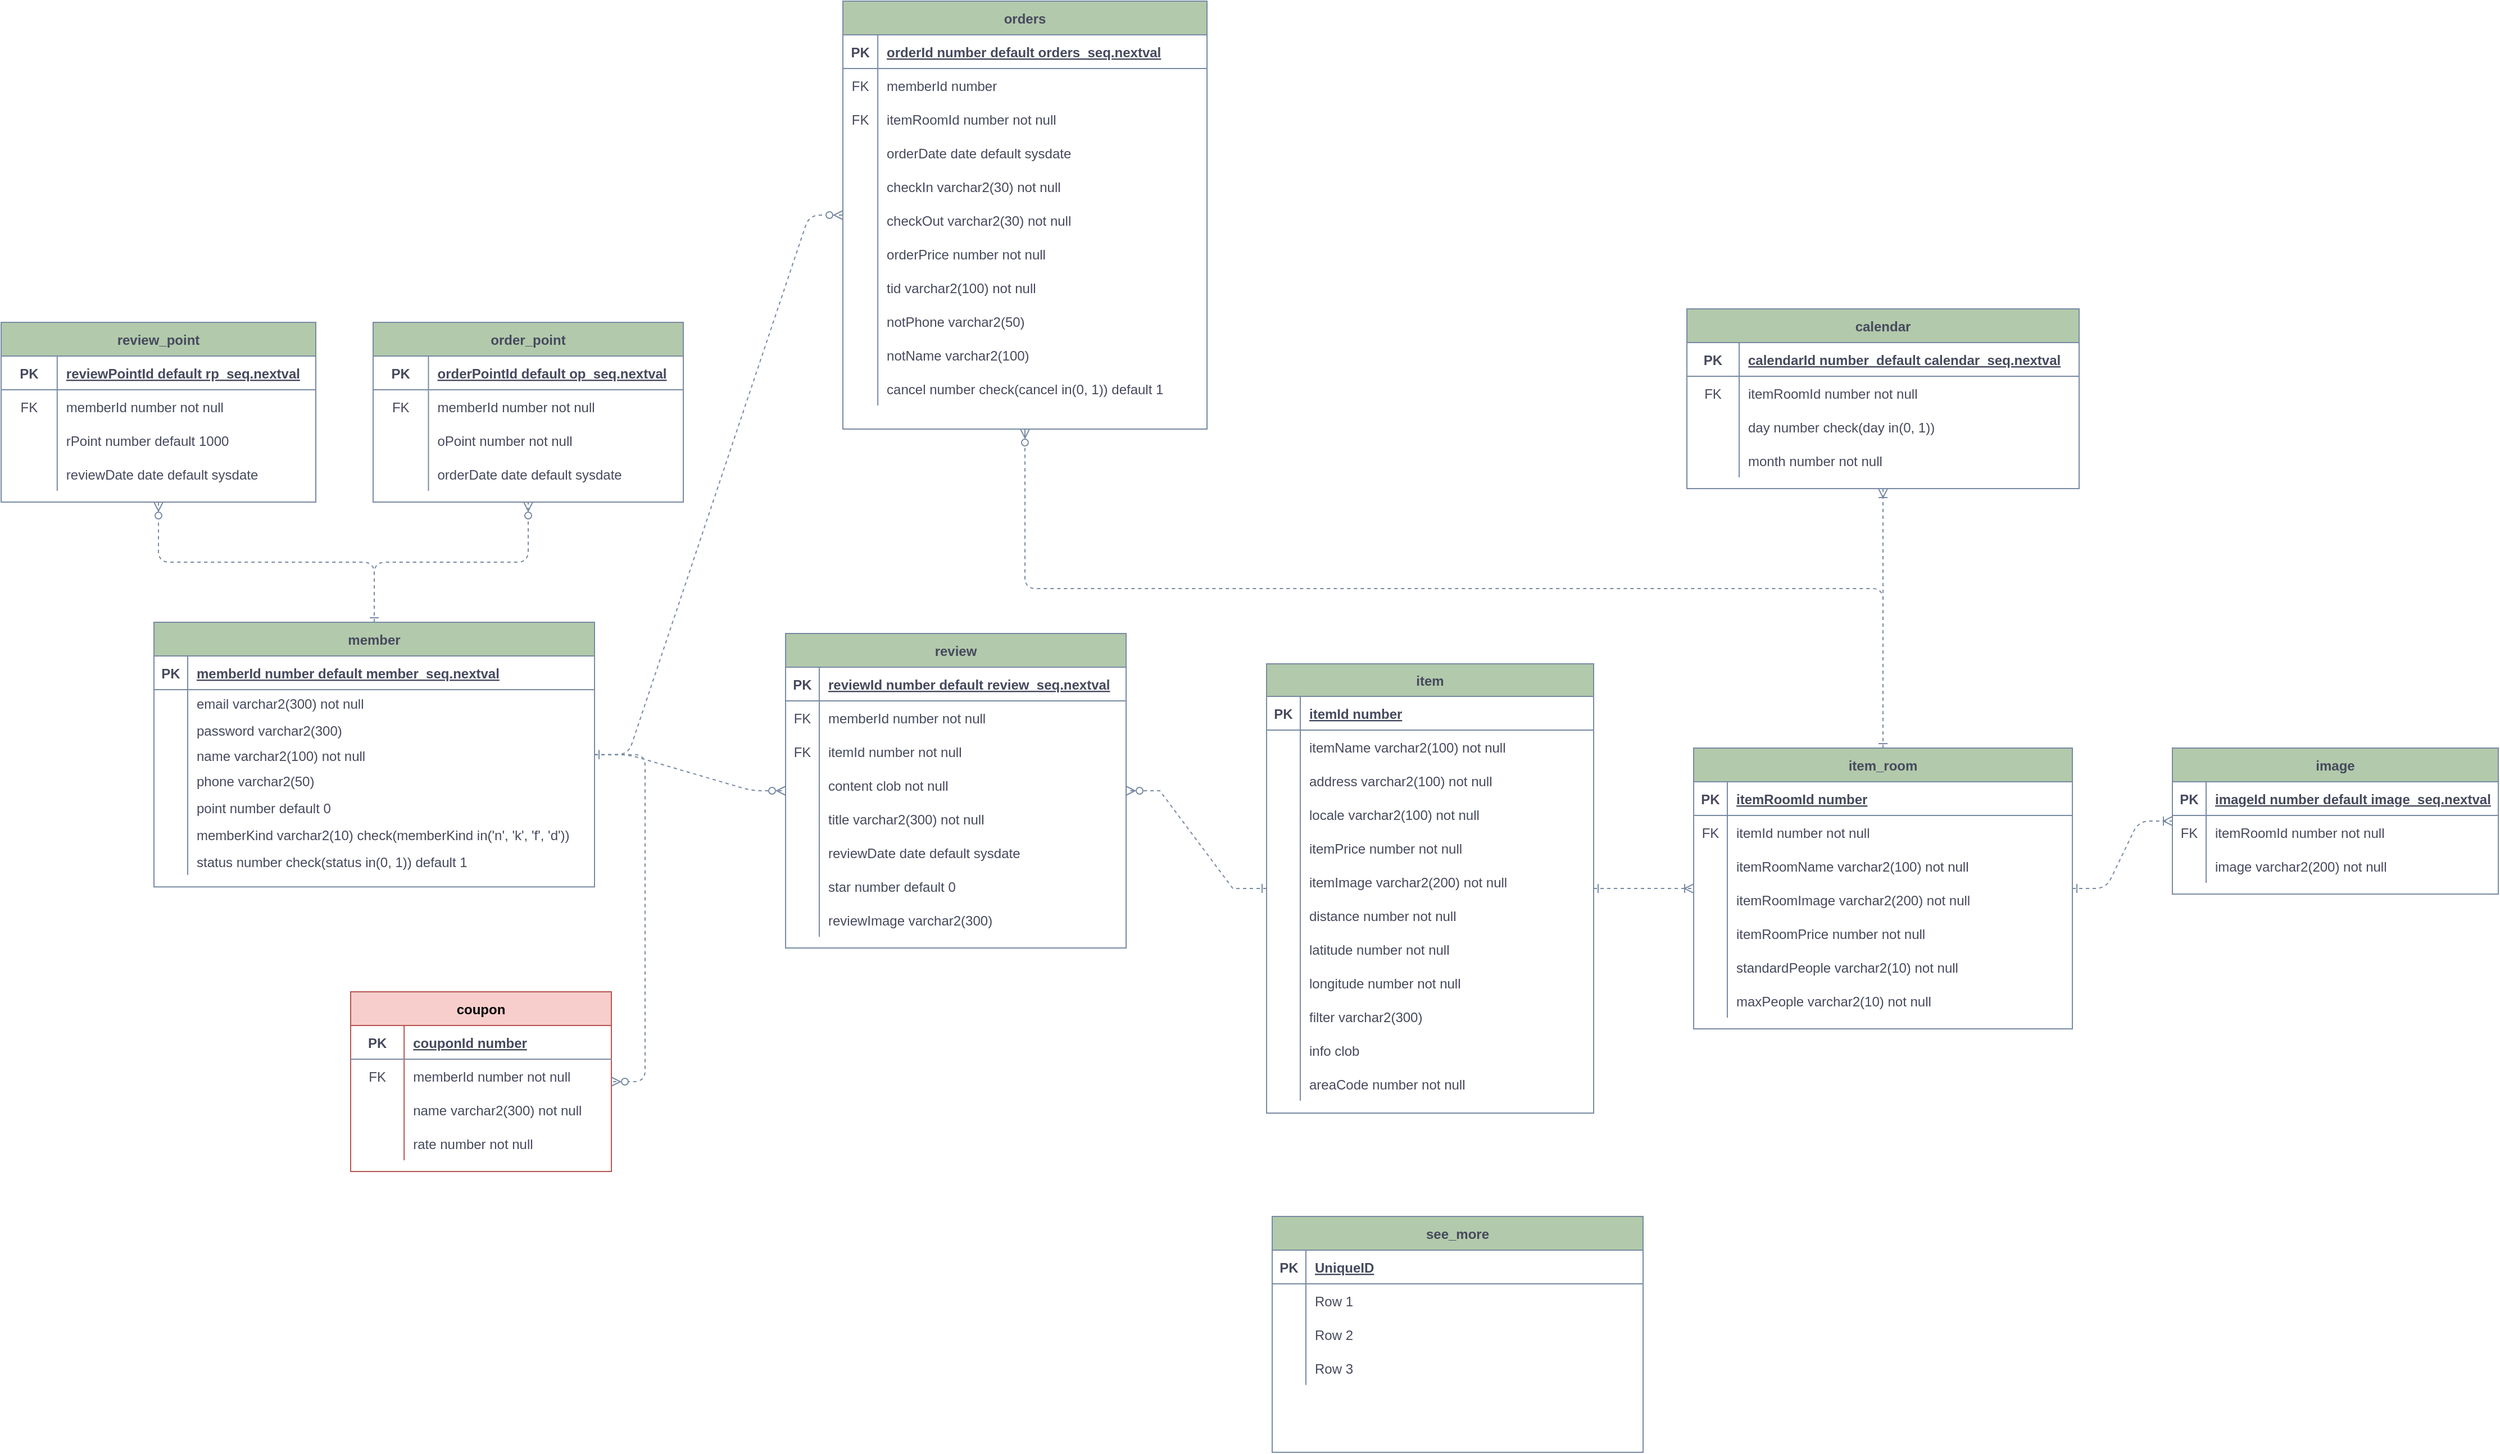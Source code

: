 <mxfile version="16.2.6" type="device"><diagram id="R2lEEEUBdFMjLlhIrx00" name="Page-1"><mxGraphModel dx="1662" dy="794" grid="0" gridSize="10" guides="1" tooltips="1" connect="1" arrows="1" fold="1" page="1" pageScale="1" pageWidth="3300" pageHeight="2339" math="0" shadow="0" extFonts="Permanent Marker^https://fonts.googleapis.com/css?family=Permanent+Marker"><root><mxCell id="0"/><mxCell id="1" parent="0"/><mxCell id="C-vyLk0tnHw3VtMMgP7b-2" value="orders" style="shape=table;startSize=30;container=1;collapsible=1;childLayout=tableLayout;fixedRows=1;rowLines=0;fontStyle=1;align=center;resizeLast=1;fillColor=#B2C9AB;strokeColor=#788AA3;fontColor=#46495D;" parent="1" vertex="1"><mxGeometry x="1063" y="343" width="324" height="381" as="geometry"><mxRectangle x="200" y="340" width="65" height="30" as="alternateBounds"/></mxGeometry></mxCell><mxCell id="C-vyLk0tnHw3VtMMgP7b-3" value="" style="shape=partialRectangle;collapsible=0;dropTarget=0;pointerEvents=0;fillColor=none;points=[[0,0.5],[1,0.5]];portConstraint=eastwest;top=0;left=0;right=0;bottom=1;strokeColor=#788AA3;fontColor=#46495D;" parent="C-vyLk0tnHw3VtMMgP7b-2" vertex="1"><mxGeometry y="30" width="324" height="30" as="geometry"/></mxCell><mxCell id="C-vyLk0tnHw3VtMMgP7b-4" value="PK" style="shape=partialRectangle;overflow=hidden;connectable=0;fillColor=none;top=0;left=0;bottom=0;right=0;fontStyle=1;strokeColor=#788AA3;fontColor=#46495D;" parent="C-vyLk0tnHw3VtMMgP7b-3" vertex="1"><mxGeometry width="31.059" height="30" as="geometry"><mxRectangle width="31.059" height="30" as="alternateBounds"/></mxGeometry></mxCell><mxCell id="C-vyLk0tnHw3VtMMgP7b-5" value="orderId number default orders_seq.nextval" style="shape=partialRectangle;overflow=hidden;connectable=0;fillColor=none;top=0;left=0;bottom=0;right=0;align=left;spacingLeft=6;fontStyle=5;strokeColor=#788AA3;fontColor=#46495D;" parent="C-vyLk0tnHw3VtMMgP7b-3" vertex="1"><mxGeometry x="31.059" width="292.941" height="30" as="geometry"><mxRectangle width="292.941" height="30" as="alternateBounds"/></mxGeometry></mxCell><mxCell id="C-vyLk0tnHw3VtMMgP7b-6" value="" style="shape=partialRectangle;collapsible=0;dropTarget=0;pointerEvents=0;fillColor=none;points=[[0,0.5],[1,0.5]];portConstraint=eastwest;top=0;left=0;right=0;bottom=0;strokeColor=#788AA3;fontColor=#46495D;" parent="C-vyLk0tnHw3VtMMgP7b-2" vertex="1"><mxGeometry y="60" width="324" height="30" as="geometry"/></mxCell><mxCell id="C-vyLk0tnHw3VtMMgP7b-7" value="FK" style="shape=partialRectangle;overflow=hidden;connectable=0;fillColor=none;top=0;left=0;bottom=0;right=0;strokeColor=#788AA3;fontColor=#46495D;" parent="C-vyLk0tnHw3VtMMgP7b-6" vertex="1"><mxGeometry width="31.059" height="30" as="geometry"><mxRectangle width="31.059" height="30" as="alternateBounds"/></mxGeometry></mxCell><mxCell id="C-vyLk0tnHw3VtMMgP7b-8" value="memberId number" style="shape=partialRectangle;overflow=hidden;connectable=0;fillColor=none;top=0;left=0;bottom=0;right=0;align=left;spacingLeft=6;strokeColor=#788AA3;fontColor=#46495D;strokeWidth=4;perimeterSpacing=13;" parent="C-vyLk0tnHw3VtMMgP7b-6" vertex="1"><mxGeometry x="31.059" width="292.941" height="30" as="geometry"><mxRectangle width="292.941" height="30" as="alternateBounds"/></mxGeometry></mxCell><mxCell id="RoM6pz60O-RjiuC7s1YH-94" value="" style="shape=partialRectangle;collapsible=0;dropTarget=0;pointerEvents=0;fillColor=none;points=[[0,0.5],[1,0.5]];portConstraint=eastwest;top=0;left=0;right=0;bottom=0;strokeColor=#788AA3;fontColor=#46495D;" parent="C-vyLk0tnHw3VtMMgP7b-2" vertex="1"><mxGeometry y="90" width="324" height="30" as="geometry"/></mxCell><mxCell id="RoM6pz60O-RjiuC7s1YH-95" value="FK" style="shape=partialRectangle;overflow=hidden;connectable=0;fillColor=none;top=0;left=0;bottom=0;right=0;strokeColor=#788AA3;fontColor=#46495D;" parent="RoM6pz60O-RjiuC7s1YH-94" vertex="1"><mxGeometry width="31.059" height="30" as="geometry"><mxRectangle width="31.059" height="30" as="alternateBounds"/></mxGeometry></mxCell><mxCell id="RoM6pz60O-RjiuC7s1YH-96" value="itemRoomId number not null" style="shape=partialRectangle;overflow=hidden;connectable=0;fillColor=none;top=0;left=0;bottom=0;right=0;align=left;spacingLeft=6;strokeColor=#788AA3;fontColor=#46495D;strokeWidth=4;perimeterSpacing=13;" parent="RoM6pz60O-RjiuC7s1YH-94" vertex="1"><mxGeometry x="31.059" width="292.941" height="30" as="geometry"><mxRectangle width="292.941" height="30" as="alternateBounds"/></mxGeometry></mxCell><mxCell id="gOkt5tljIx8d3Lokytzx-31" value="" style="shape=partialRectangle;collapsible=0;dropTarget=0;pointerEvents=0;fillColor=none;points=[[0,0.5],[1,0.5]];portConstraint=eastwest;top=0;left=0;right=0;bottom=0;strokeColor=#788AA3;fontColor=#46495D;" parent="C-vyLk0tnHw3VtMMgP7b-2" vertex="1"><mxGeometry y="120" width="324" height="30" as="geometry"/></mxCell><mxCell id="gOkt5tljIx8d3Lokytzx-32" value="" style="shape=partialRectangle;overflow=hidden;connectable=0;fillColor=none;top=0;left=0;bottom=0;right=0;strokeColor=#788AA3;fontColor=#46495D;" parent="gOkt5tljIx8d3Lokytzx-31" vertex="1"><mxGeometry width="31.059" height="30" as="geometry"><mxRectangle width="31.059" height="30" as="alternateBounds"/></mxGeometry></mxCell><mxCell id="gOkt5tljIx8d3Lokytzx-33" value="orderDate date default sysdate" style="shape=partialRectangle;overflow=hidden;connectable=0;fillColor=none;top=0;left=0;bottom=0;right=0;align=left;spacingLeft=6;strokeColor=#788AA3;fontColor=#46495D;strokeWidth=4;perimeterSpacing=13;" parent="gOkt5tljIx8d3Lokytzx-31" vertex="1"><mxGeometry x="31.059" width="292.941" height="30" as="geometry"><mxRectangle width="292.941" height="30" as="alternateBounds"/></mxGeometry></mxCell><mxCell id="gOkt5tljIx8d3Lokytzx-36" value="" style="shape=partialRectangle;collapsible=0;dropTarget=0;pointerEvents=0;fillColor=none;points=[[0,0.5],[1,0.5]];portConstraint=eastwest;top=0;left=0;right=0;bottom=0;strokeColor=#788AA3;fontColor=#46495D;" parent="C-vyLk0tnHw3VtMMgP7b-2" vertex="1"><mxGeometry y="150" width="324" height="30" as="geometry"/></mxCell><mxCell id="gOkt5tljIx8d3Lokytzx-37" value="" style="shape=partialRectangle;overflow=hidden;connectable=0;fillColor=none;top=0;left=0;bottom=0;right=0;strokeColor=#788AA3;fontColor=#46495D;" parent="gOkt5tljIx8d3Lokytzx-36" vertex="1"><mxGeometry width="31.059" height="30" as="geometry"><mxRectangle width="31.059" height="30" as="alternateBounds"/></mxGeometry></mxCell><mxCell id="gOkt5tljIx8d3Lokytzx-38" value="checkIn varchar2(30) not null" style="shape=partialRectangle;overflow=hidden;connectable=0;fillColor=none;top=0;left=0;bottom=0;right=0;align=left;spacingLeft=6;strokeColor=#788AA3;fontColor=#46495D;strokeWidth=4;perimeterSpacing=13;" parent="gOkt5tljIx8d3Lokytzx-36" vertex="1"><mxGeometry x="31.059" width="292.941" height="30" as="geometry"><mxRectangle width="292.941" height="30" as="alternateBounds"/></mxGeometry></mxCell><mxCell id="gOkt5tljIx8d3Lokytzx-39" value="" style="shape=partialRectangle;collapsible=0;dropTarget=0;pointerEvents=0;fillColor=none;points=[[0,0.5],[1,0.5]];portConstraint=eastwest;top=0;left=0;right=0;bottom=0;strokeColor=#788AA3;fontColor=#46495D;" parent="C-vyLk0tnHw3VtMMgP7b-2" vertex="1"><mxGeometry y="180" width="324" height="30" as="geometry"/></mxCell><mxCell id="gOkt5tljIx8d3Lokytzx-40" value="" style="shape=partialRectangle;overflow=hidden;connectable=0;fillColor=none;top=0;left=0;bottom=0;right=0;strokeColor=#788AA3;fontColor=#46495D;" parent="gOkt5tljIx8d3Lokytzx-39" vertex="1"><mxGeometry width="31.059" height="30" as="geometry"><mxRectangle width="31.059" height="30" as="alternateBounds"/></mxGeometry></mxCell><mxCell id="gOkt5tljIx8d3Lokytzx-41" value="checkOut varchar2(30) not null" style="shape=partialRectangle;overflow=hidden;connectable=0;fillColor=none;top=0;left=0;bottom=0;right=0;align=left;spacingLeft=6;strokeColor=#788AA3;fontColor=#46495D;strokeWidth=4;perimeterSpacing=13;" parent="gOkt5tljIx8d3Lokytzx-39" vertex="1"><mxGeometry x="31.059" width="292.941" height="30" as="geometry"><mxRectangle width="292.941" height="30" as="alternateBounds"/></mxGeometry></mxCell><mxCell id="gOkt5tljIx8d3Lokytzx-42" value="" style="shape=partialRectangle;collapsible=0;dropTarget=0;pointerEvents=0;fillColor=none;points=[[0,0.5],[1,0.5]];portConstraint=eastwest;top=0;left=0;right=0;bottom=0;strokeColor=#788AA3;fontColor=#46495D;" parent="C-vyLk0tnHw3VtMMgP7b-2" vertex="1"><mxGeometry y="210" width="324" height="30" as="geometry"/></mxCell><mxCell id="gOkt5tljIx8d3Lokytzx-43" value="" style="shape=partialRectangle;overflow=hidden;connectable=0;fillColor=none;top=0;left=0;bottom=0;right=0;strokeColor=#788AA3;fontColor=#46495D;" parent="gOkt5tljIx8d3Lokytzx-42" vertex="1"><mxGeometry width="31.059" height="30" as="geometry"><mxRectangle width="31.059" height="30" as="alternateBounds"/></mxGeometry></mxCell><mxCell id="gOkt5tljIx8d3Lokytzx-44" value="orderPrice number not null" style="shape=partialRectangle;overflow=hidden;connectable=0;fillColor=none;top=0;left=0;bottom=0;right=0;align=left;spacingLeft=6;strokeColor=#788AA3;fontColor=#46495D;strokeWidth=4;perimeterSpacing=13;" parent="gOkt5tljIx8d3Lokytzx-42" vertex="1"><mxGeometry x="31.059" width="292.941" height="30" as="geometry"><mxRectangle width="292.941" height="30" as="alternateBounds"/></mxGeometry></mxCell><mxCell id="lRnuTUR2JQm99yMNgBZj-7" value="" style="shape=partialRectangle;collapsible=0;dropTarget=0;pointerEvents=0;fillColor=none;points=[[0,0.5],[1,0.5]];portConstraint=eastwest;top=0;left=0;right=0;bottom=0;strokeColor=#788AA3;fontColor=#46495D;" parent="C-vyLk0tnHw3VtMMgP7b-2" vertex="1"><mxGeometry y="240" width="324" height="30" as="geometry"/></mxCell><mxCell id="lRnuTUR2JQm99yMNgBZj-8" value="" style="shape=partialRectangle;overflow=hidden;connectable=0;fillColor=none;top=0;left=0;bottom=0;right=0;strokeColor=#788AA3;fontColor=#46495D;" parent="lRnuTUR2JQm99yMNgBZj-7" vertex="1"><mxGeometry width="31.059" height="30" as="geometry"><mxRectangle width="31.059" height="30" as="alternateBounds"/></mxGeometry></mxCell><mxCell id="lRnuTUR2JQm99yMNgBZj-9" value="tid varchar2(100) not null" style="shape=partialRectangle;overflow=hidden;connectable=0;fillColor=none;top=0;left=0;bottom=0;right=0;align=left;spacingLeft=6;strokeColor=#788AA3;fontColor=#46495D;strokeWidth=4;perimeterSpacing=13;" parent="lRnuTUR2JQm99yMNgBZj-7" vertex="1"><mxGeometry x="31.059" width="292.941" height="30" as="geometry"><mxRectangle width="292.941" height="30" as="alternateBounds"/></mxGeometry></mxCell><mxCell id="pIeWxYy_aEIomPVwPKFi-1" value="" style="shape=partialRectangle;collapsible=0;dropTarget=0;pointerEvents=0;fillColor=none;points=[[0,0.5],[1,0.5]];portConstraint=eastwest;top=0;left=0;right=0;bottom=0;strokeColor=#788AA3;fontColor=#46495D;" parent="C-vyLk0tnHw3VtMMgP7b-2" vertex="1"><mxGeometry y="270" width="324" height="30" as="geometry"/></mxCell><mxCell id="pIeWxYy_aEIomPVwPKFi-2" value="" style="shape=partialRectangle;overflow=hidden;connectable=0;fillColor=none;top=0;left=0;bottom=0;right=0;strokeColor=#788AA3;fontColor=#46495D;" parent="pIeWxYy_aEIomPVwPKFi-1" vertex="1"><mxGeometry width="31.059" height="30" as="geometry"><mxRectangle width="31.059" height="30" as="alternateBounds"/></mxGeometry></mxCell><mxCell id="pIeWxYy_aEIomPVwPKFi-3" value="notPhone varchar2(50)" style="shape=partialRectangle;overflow=hidden;connectable=0;fillColor=none;top=0;left=0;bottom=0;right=0;align=left;spacingLeft=6;strokeColor=#788AA3;fontColor=#46495D;strokeWidth=4;perimeterSpacing=13;" parent="pIeWxYy_aEIomPVwPKFi-1" vertex="1"><mxGeometry x="31.059" width="292.941" height="30" as="geometry"><mxRectangle width="292.941" height="30" as="alternateBounds"/></mxGeometry></mxCell><mxCell id="gHeUn4_iyDWu1PX3EK4w-1" value="" style="shape=partialRectangle;collapsible=0;dropTarget=0;pointerEvents=0;fillColor=none;points=[[0,0.5],[1,0.5]];portConstraint=eastwest;top=0;left=0;right=0;bottom=0;strokeColor=#788AA3;fontColor=#46495D;" parent="C-vyLk0tnHw3VtMMgP7b-2" vertex="1"><mxGeometry y="300" width="324" height="30" as="geometry"/></mxCell><mxCell id="gHeUn4_iyDWu1PX3EK4w-2" value="" style="shape=partialRectangle;overflow=hidden;connectable=0;fillColor=none;top=0;left=0;bottom=0;right=0;strokeColor=#788AA3;fontColor=#46495D;" parent="gHeUn4_iyDWu1PX3EK4w-1" vertex="1"><mxGeometry width="31.059" height="30" as="geometry"><mxRectangle width="31.059" height="30" as="alternateBounds"/></mxGeometry></mxCell><mxCell id="gHeUn4_iyDWu1PX3EK4w-3" value="notName varchar2(100)" style="shape=partialRectangle;overflow=hidden;connectable=0;fillColor=none;top=0;left=0;bottom=0;right=0;align=left;spacingLeft=6;strokeColor=#788AA3;fontColor=#46495D;strokeWidth=4;perimeterSpacing=13;" parent="gHeUn4_iyDWu1PX3EK4w-1" vertex="1"><mxGeometry x="31.059" width="292.941" height="30" as="geometry"><mxRectangle width="292.941" height="30" as="alternateBounds"/></mxGeometry></mxCell><mxCell id="gOkt5tljIx8d3Lokytzx-58" value="" style="shape=partialRectangle;collapsible=0;dropTarget=0;pointerEvents=0;fillColor=none;points=[[0,0.5],[1,0.5]];portConstraint=eastwest;top=0;left=0;right=0;bottom=0;strokeColor=#788AA3;fontColor=#46495D;" parent="C-vyLk0tnHw3VtMMgP7b-2" vertex="1"><mxGeometry y="330" width="324" height="30" as="geometry"/></mxCell><mxCell id="gOkt5tljIx8d3Lokytzx-59" value="" style="shape=partialRectangle;overflow=hidden;connectable=0;fillColor=none;top=0;left=0;bottom=0;right=0;strokeColor=#788AA3;fontColor=#46495D;" parent="gOkt5tljIx8d3Lokytzx-58" vertex="1"><mxGeometry width="31.059" height="30" as="geometry"><mxRectangle width="31.059" height="30" as="alternateBounds"/></mxGeometry></mxCell><mxCell id="gOkt5tljIx8d3Lokytzx-60" value="cancel number check(cancel in(0, 1)) default 1" style="shape=partialRectangle;overflow=hidden;connectable=0;fillColor=none;top=0;left=0;bottom=0;right=0;align=left;spacingLeft=6;strokeColor=#788AA3;fontColor=#46495D;strokeWidth=4;perimeterSpacing=13;" parent="gOkt5tljIx8d3Lokytzx-58" vertex="1"><mxGeometry x="31.059" width="292.941" height="30" as="geometry"><mxRectangle width="292.941" height="30" as="alternateBounds"/></mxGeometry></mxCell><mxCell id="C-vyLk0tnHw3VtMMgP7b-23" value="member" style="shape=table;startSize=30;container=1;collapsible=1;childLayout=tableLayout;fixedRows=1;rowLines=0;fontStyle=1;align=center;resizeLast=1;fillColor=#B2C9AB;strokeColor=#788AA3;fontColor=#46495D;" parent="1" vertex="1"><mxGeometry x="450" y="896" width="392" height="235.63" as="geometry"/></mxCell><mxCell id="C-vyLk0tnHw3VtMMgP7b-24" value="" style="shape=partialRectangle;collapsible=0;dropTarget=0;pointerEvents=0;fillColor=none;points=[[0,0.5],[1,0.5]];portConstraint=eastwest;top=0;left=0;right=0;bottom=1;strokeColor=#788AA3;fontColor=#46495D;" parent="C-vyLk0tnHw3VtMMgP7b-23" vertex="1"><mxGeometry y="30" width="392" height="30" as="geometry"/></mxCell><mxCell id="C-vyLk0tnHw3VtMMgP7b-25" value="PK" style="shape=partialRectangle;overflow=hidden;connectable=0;fillColor=none;top=0;left=0;bottom=0;right=0;fontStyle=1;strokeColor=#788AA3;fontColor=#46495D;" parent="C-vyLk0tnHw3VtMMgP7b-24" vertex="1"><mxGeometry width="30" height="30" as="geometry"><mxRectangle width="30" height="30" as="alternateBounds"/></mxGeometry></mxCell><mxCell id="C-vyLk0tnHw3VtMMgP7b-26" value="memberId number default member_seq.nextval" style="shape=partialRectangle;overflow=hidden;connectable=0;fillColor=none;top=0;left=0;bottom=0;right=0;align=left;spacingLeft=6;fontStyle=5;strokeColor=#788AA3;fontColor=#46495D;" parent="C-vyLk0tnHw3VtMMgP7b-24" vertex="1"><mxGeometry x="30" width="362" height="30" as="geometry"><mxRectangle width="362" height="30" as="alternateBounds"/></mxGeometry></mxCell><mxCell id="C-vyLk0tnHw3VtMMgP7b-27" value="" style="shape=partialRectangle;collapsible=0;dropTarget=0;pointerEvents=0;fillColor=none;points=[[0,0.5],[1,0.5]];portConstraint=eastwest;top=0;left=0;right=0;bottom=0;strokeColor=#788AA3;fontColor=#46495D;" parent="C-vyLk0tnHw3VtMMgP7b-23" vertex="1"><mxGeometry y="60" width="392" height="24" as="geometry"/></mxCell><mxCell id="C-vyLk0tnHw3VtMMgP7b-28" value="" style="shape=partialRectangle;overflow=hidden;connectable=0;fillColor=none;top=0;left=0;bottom=0;right=0;strokeColor=#788AA3;fontColor=#46495D;" parent="C-vyLk0tnHw3VtMMgP7b-27" vertex="1"><mxGeometry width="30" height="24" as="geometry"><mxRectangle width="30" height="24" as="alternateBounds"/></mxGeometry></mxCell><mxCell id="C-vyLk0tnHw3VtMMgP7b-29" value="email varchar2(300) not null" style="shape=partialRectangle;overflow=hidden;connectable=0;fillColor=none;top=0;left=0;bottom=0;right=0;align=left;spacingLeft=6;strokeColor=#788AA3;fontColor=#46495D;" parent="C-vyLk0tnHw3VtMMgP7b-27" vertex="1"><mxGeometry x="30" width="362" height="24" as="geometry"><mxRectangle width="362" height="24" as="alternateBounds"/></mxGeometry></mxCell><mxCell id="RoM6pz60O-RjiuC7s1YH-97" value="" style="shape=partialRectangle;collapsible=0;dropTarget=0;pointerEvents=0;fillColor=none;points=[[0,0.5],[1,0.5]];portConstraint=eastwest;top=0;left=0;right=0;bottom=0;strokeColor=#788AA3;fontColor=#46495D;" parent="C-vyLk0tnHw3VtMMgP7b-23" vertex="1"><mxGeometry y="84" width="392" height="24" as="geometry"/></mxCell><mxCell id="RoM6pz60O-RjiuC7s1YH-98" value="" style="shape=partialRectangle;overflow=hidden;connectable=0;fillColor=none;top=0;left=0;bottom=0;right=0;strokeColor=#788AA3;fontColor=#46495D;" parent="RoM6pz60O-RjiuC7s1YH-97" vertex="1"><mxGeometry width="30" height="24" as="geometry"><mxRectangle width="30" height="24" as="alternateBounds"/></mxGeometry></mxCell><mxCell id="RoM6pz60O-RjiuC7s1YH-99" value="password varchar2(300)" style="shape=partialRectangle;overflow=hidden;connectable=0;fillColor=none;top=0;left=0;bottom=0;right=0;align=left;spacingLeft=6;strokeColor=#788AA3;fontColor=#46495D;" parent="RoM6pz60O-RjiuC7s1YH-97" vertex="1"><mxGeometry x="30" width="362" height="24" as="geometry"><mxRectangle width="362" height="24" as="alternateBounds"/></mxGeometry></mxCell><mxCell id="RoM6pz60O-RjiuC7s1YH-101" value="" style="shape=partialRectangle;collapsible=0;dropTarget=0;pointerEvents=0;fillColor=none;points=[[0,0.5],[1,0.5]];portConstraint=eastwest;top=0;left=0;right=0;bottom=0;strokeColor=#788AA3;fontColor=#46495D;" parent="C-vyLk0tnHw3VtMMgP7b-23" vertex="1"><mxGeometry y="108" width="392" height="21" as="geometry"/></mxCell><mxCell id="RoM6pz60O-RjiuC7s1YH-102" value="" style="shape=partialRectangle;overflow=hidden;connectable=0;fillColor=none;top=0;left=0;bottom=0;right=0;strokeColor=#788AA3;fontColor=#46495D;" parent="RoM6pz60O-RjiuC7s1YH-101" vertex="1"><mxGeometry width="30" height="21" as="geometry"><mxRectangle width="30" height="21" as="alternateBounds"/></mxGeometry></mxCell><mxCell id="RoM6pz60O-RjiuC7s1YH-103" value="name varchar2(100) not null" style="shape=partialRectangle;overflow=hidden;connectable=0;fillColor=none;top=0;left=0;bottom=0;right=0;align=left;spacingLeft=6;strokeColor=#788AA3;fontColor=#46495D;" parent="RoM6pz60O-RjiuC7s1YH-101" vertex="1"><mxGeometry x="30" width="362" height="21" as="geometry"><mxRectangle width="362" height="21" as="alternateBounds"/></mxGeometry></mxCell><mxCell id="RoM6pz60O-RjiuC7s1YH-110" value="" style="shape=partialRectangle;collapsible=0;dropTarget=0;pointerEvents=0;fillColor=none;points=[[0,0.5],[1,0.5]];portConstraint=eastwest;top=0;left=0;right=0;bottom=0;strokeColor=#788AA3;fontColor=#46495D;" parent="C-vyLk0tnHw3VtMMgP7b-23" vertex="1"><mxGeometry y="129" width="392" height="24" as="geometry"/></mxCell><mxCell id="RoM6pz60O-RjiuC7s1YH-111" value="" style="shape=partialRectangle;overflow=hidden;connectable=0;fillColor=none;top=0;left=0;bottom=0;right=0;strokeColor=#788AA3;fontColor=#46495D;" parent="RoM6pz60O-RjiuC7s1YH-110" vertex="1"><mxGeometry width="30" height="24" as="geometry"><mxRectangle width="30" height="24" as="alternateBounds"/></mxGeometry></mxCell><mxCell id="RoM6pz60O-RjiuC7s1YH-112" value="phone varchar2(50)" style="shape=partialRectangle;overflow=hidden;connectable=0;fillColor=none;top=0;left=0;bottom=0;right=0;align=left;spacingLeft=6;strokeColor=#788AA3;fontColor=#46495D;" parent="RoM6pz60O-RjiuC7s1YH-110" vertex="1"><mxGeometry x="30" width="362" height="24" as="geometry"><mxRectangle width="362" height="24" as="alternateBounds"/></mxGeometry></mxCell><mxCell id="RoM6pz60O-RjiuC7s1YH-113" value="" style="shape=partialRectangle;collapsible=0;dropTarget=0;pointerEvents=0;fillColor=none;points=[[0,0.5],[1,0.5]];portConstraint=eastwest;top=0;left=0;right=0;bottom=0;strokeColor=#788AA3;fontColor=#46495D;" parent="C-vyLk0tnHw3VtMMgP7b-23" vertex="1"><mxGeometry y="153" width="392" height="24" as="geometry"/></mxCell><mxCell id="RoM6pz60O-RjiuC7s1YH-114" value="" style="shape=partialRectangle;overflow=hidden;connectable=0;fillColor=none;top=0;left=0;bottom=0;right=0;strokeColor=#788AA3;fontColor=#46495D;" parent="RoM6pz60O-RjiuC7s1YH-113" vertex="1"><mxGeometry width="30" height="24" as="geometry"><mxRectangle width="30" height="24" as="alternateBounds"/></mxGeometry></mxCell><mxCell id="RoM6pz60O-RjiuC7s1YH-115" value="point number default 0" style="shape=partialRectangle;overflow=hidden;connectable=0;fillColor=none;top=0;left=0;bottom=0;right=0;align=left;spacingLeft=6;strokeColor=#788AA3;fontColor=#46495D;" parent="RoM6pz60O-RjiuC7s1YH-113" vertex="1"><mxGeometry x="30" width="362" height="24" as="geometry"><mxRectangle width="362" height="24" as="alternateBounds"/></mxGeometry></mxCell><mxCell id="JHhf9FThwjVNR7niI-Nh-16" value="" style="shape=partialRectangle;collapsible=0;dropTarget=0;pointerEvents=0;fillColor=none;points=[[0,0.5],[1,0.5]];portConstraint=eastwest;top=0;left=0;right=0;bottom=0;strokeColor=#788AA3;fontColor=#46495D;" parent="C-vyLk0tnHw3VtMMgP7b-23" vertex="1"><mxGeometry y="177" width="392" height="24" as="geometry"/></mxCell><mxCell id="JHhf9FThwjVNR7niI-Nh-17" value="" style="shape=partialRectangle;overflow=hidden;connectable=0;fillColor=none;top=0;left=0;bottom=0;right=0;strokeColor=#788AA3;fontColor=#46495D;" parent="JHhf9FThwjVNR7niI-Nh-16" vertex="1"><mxGeometry width="30" height="24" as="geometry"><mxRectangle width="30" height="24" as="alternateBounds"/></mxGeometry></mxCell><mxCell id="JHhf9FThwjVNR7niI-Nh-18" value="memberKind varchar2(10) check(memberKind in('n', 'k', 'f', 'd'))" style="shape=partialRectangle;overflow=hidden;connectable=0;fillColor=none;top=0;left=0;bottom=0;right=0;align=left;spacingLeft=6;strokeColor=#788AA3;fontColor=#46495D;" parent="JHhf9FThwjVNR7niI-Nh-16" vertex="1"><mxGeometry x="30" width="362" height="24" as="geometry"><mxRectangle width="362" height="24" as="alternateBounds"/></mxGeometry></mxCell><mxCell id="JHhf9FThwjVNR7niI-Nh-19" value="" style="shape=partialRectangle;collapsible=0;dropTarget=0;pointerEvents=0;fillColor=none;points=[[0,0.5],[1,0.5]];portConstraint=eastwest;top=0;left=0;right=0;bottom=0;strokeColor=#788AA3;fontColor=#46495D;" parent="C-vyLk0tnHw3VtMMgP7b-23" vertex="1"><mxGeometry y="201" width="392" height="24" as="geometry"/></mxCell><mxCell id="JHhf9FThwjVNR7niI-Nh-20" value="" style="shape=partialRectangle;overflow=hidden;connectable=0;fillColor=none;top=0;left=0;bottom=0;right=0;strokeColor=#788AA3;fontColor=#46495D;" parent="JHhf9FThwjVNR7niI-Nh-19" vertex="1"><mxGeometry width="30" height="24" as="geometry"><mxRectangle width="30" height="24" as="alternateBounds"/></mxGeometry></mxCell><mxCell id="JHhf9FThwjVNR7niI-Nh-21" value="status number check(status in(0, 1)) default 1" style="shape=partialRectangle;overflow=hidden;connectable=0;fillColor=none;top=0;left=0;bottom=0;right=0;align=left;spacingLeft=6;strokeColor=#788AA3;fontColor=#46495D;" parent="JHhf9FThwjVNR7niI-Nh-19" vertex="1"><mxGeometry x="30" width="362" height="24" as="geometry"><mxRectangle width="362" height="24" as="alternateBounds"/></mxGeometry></mxCell><mxCell id="RoM6pz60O-RjiuC7s1YH-73" value="item" style="shape=table;startSize=29;container=1;collapsible=1;childLayout=tableLayout;fixedRows=1;rowLines=0;fontStyle=1;align=center;resizeLast=1;rounded=0;sketch=0;fontColor=#46495D;strokeColor=#788AA3;fillColor=#B2C9AB;" parent="1" vertex="1"><mxGeometry x="1440" y="933" width="291" height="400.06" as="geometry"/></mxCell><mxCell id="RoM6pz60O-RjiuC7s1YH-74" value="" style="shape=partialRectangle;collapsible=0;dropTarget=0;pointerEvents=0;fillColor=none;top=0;left=0;bottom=1;right=0;points=[[0,0.5],[1,0.5]];portConstraint=eastwest;rounded=0;sketch=0;fontColor=#46495D;strokeColor=#788AA3;" parent="RoM6pz60O-RjiuC7s1YH-73" vertex="1"><mxGeometry y="29" width="291" height="30" as="geometry"/></mxCell><mxCell id="RoM6pz60O-RjiuC7s1YH-75" value="PK" style="shape=partialRectangle;connectable=0;fillColor=none;top=0;left=0;bottom=0;right=0;fontStyle=1;overflow=hidden;rounded=0;sketch=0;fontColor=#46495D;strokeColor=#788AA3;" parent="RoM6pz60O-RjiuC7s1YH-74" vertex="1"><mxGeometry width="30" height="30" as="geometry"><mxRectangle width="30" height="30" as="alternateBounds"/></mxGeometry></mxCell><mxCell id="RoM6pz60O-RjiuC7s1YH-76" value="itemId number" style="shape=partialRectangle;connectable=0;fillColor=none;top=0;left=0;bottom=0;right=0;align=left;spacingLeft=6;fontStyle=5;overflow=hidden;rounded=0;sketch=0;fontColor=#46495D;strokeColor=#788AA3;" parent="RoM6pz60O-RjiuC7s1YH-74" vertex="1"><mxGeometry x="30" width="261" height="30" as="geometry"><mxRectangle width="261" height="30" as="alternateBounds"/></mxGeometry></mxCell><mxCell id="RoM6pz60O-RjiuC7s1YH-77" value="" style="shape=partialRectangle;collapsible=0;dropTarget=0;pointerEvents=0;fillColor=none;top=0;left=0;bottom=0;right=0;points=[[0,0.5],[1,0.5]];portConstraint=eastwest;rounded=0;sketch=0;fontColor=#46495D;strokeColor=#788AA3;" parent="RoM6pz60O-RjiuC7s1YH-73" vertex="1"><mxGeometry y="59" width="291" height="30" as="geometry"/></mxCell><mxCell id="RoM6pz60O-RjiuC7s1YH-78" value="" style="shape=partialRectangle;connectable=0;fillColor=none;top=0;left=0;bottom=0;right=0;editable=1;overflow=hidden;rounded=0;sketch=0;fontColor=#46495D;strokeColor=#788AA3;" parent="RoM6pz60O-RjiuC7s1YH-77" vertex="1"><mxGeometry width="30" height="30" as="geometry"><mxRectangle width="30" height="30" as="alternateBounds"/></mxGeometry></mxCell><mxCell id="RoM6pz60O-RjiuC7s1YH-79" value="itemName varchar2(100) not null" style="shape=partialRectangle;connectable=0;fillColor=none;top=0;left=0;bottom=0;right=0;align=left;spacingLeft=6;overflow=hidden;rounded=0;sketch=0;fontColor=#46495D;strokeColor=#788AA3;" parent="RoM6pz60O-RjiuC7s1YH-77" vertex="1"><mxGeometry x="30" width="261" height="30" as="geometry"><mxRectangle width="261" height="30" as="alternateBounds"/></mxGeometry></mxCell><mxCell id="JHhf9FThwjVNR7niI-Nh-10" value="" style="shape=partialRectangle;collapsible=0;dropTarget=0;pointerEvents=0;fillColor=none;top=0;left=0;bottom=0;right=0;points=[[0,0.5],[1,0.5]];portConstraint=eastwest;rounded=0;sketch=0;fontColor=#46495D;strokeColor=#788AA3;" parent="RoM6pz60O-RjiuC7s1YH-73" vertex="1"><mxGeometry y="89" width="291" height="30" as="geometry"/></mxCell><mxCell id="JHhf9FThwjVNR7niI-Nh-11" value="" style="shape=partialRectangle;connectable=0;fillColor=none;top=0;left=0;bottom=0;right=0;editable=1;overflow=hidden;rounded=0;sketch=0;fontColor=#46495D;strokeColor=#788AA3;" parent="JHhf9FThwjVNR7niI-Nh-10" vertex="1"><mxGeometry width="30" height="30" as="geometry"><mxRectangle width="30" height="30" as="alternateBounds"/></mxGeometry></mxCell><mxCell id="JHhf9FThwjVNR7niI-Nh-12" value="address varchar2(100) not null" style="shape=partialRectangle;connectable=0;fillColor=none;top=0;left=0;bottom=0;right=0;align=left;spacingLeft=6;overflow=hidden;rounded=0;sketch=0;fontColor=#46495D;strokeColor=#788AA3;" parent="JHhf9FThwjVNR7niI-Nh-10" vertex="1"><mxGeometry x="30" width="261" height="30" as="geometry"><mxRectangle width="261" height="30" as="alternateBounds"/></mxGeometry></mxCell><mxCell id="RoM6pz60O-RjiuC7s1YH-80" value="" style="shape=partialRectangle;collapsible=0;dropTarget=0;pointerEvents=0;fillColor=none;top=0;left=0;bottom=0;right=0;points=[[0,0.5],[1,0.5]];portConstraint=eastwest;rounded=0;sketch=0;fontColor=#46495D;strokeColor=#788AA3;" parent="RoM6pz60O-RjiuC7s1YH-73" vertex="1"><mxGeometry y="119" width="291" height="30" as="geometry"/></mxCell><mxCell id="RoM6pz60O-RjiuC7s1YH-81" value="" style="shape=partialRectangle;connectable=0;fillColor=none;top=0;left=0;bottom=0;right=0;editable=1;overflow=hidden;rounded=0;sketch=0;fontColor=#46495D;strokeColor=#788AA3;" parent="RoM6pz60O-RjiuC7s1YH-80" vertex="1"><mxGeometry width="30" height="30" as="geometry"><mxRectangle width="30" height="30" as="alternateBounds"/></mxGeometry></mxCell><mxCell id="RoM6pz60O-RjiuC7s1YH-82" value="locale varchar2(100) not null" style="shape=partialRectangle;connectable=0;fillColor=none;top=0;left=0;bottom=0;right=0;align=left;spacingLeft=6;overflow=hidden;rounded=0;sketch=0;fontColor=#46495D;strokeColor=#788AA3;" parent="RoM6pz60O-RjiuC7s1YH-80" vertex="1"><mxGeometry x="30" width="261" height="30" as="geometry"><mxRectangle width="261" height="30" as="alternateBounds"/></mxGeometry></mxCell><mxCell id="RoM6pz60O-RjiuC7s1YH-83" value="" style="shape=partialRectangle;collapsible=0;dropTarget=0;pointerEvents=0;fillColor=none;top=0;left=0;bottom=0;right=0;points=[[0,0.5],[1,0.5]];portConstraint=eastwest;rounded=0;sketch=0;fontColor=#46495D;strokeColor=#788AA3;" parent="RoM6pz60O-RjiuC7s1YH-73" vertex="1"><mxGeometry y="149" width="291" height="30" as="geometry"/></mxCell><mxCell id="RoM6pz60O-RjiuC7s1YH-84" value="" style="shape=partialRectangle;connectable=0;fillColor=none;top=0;left=0;bottom=0;right=0;editable=1;overflow=hidden;rounded=0;sketch=0;fontColor=#46495D;strokeColor=#788AA3;" parent="RoM6pz60O-RjiuC7s1YH-83" vertex="1"><mxGeometry width="30" height="30" as="geometry"><mxRectangle width="30" height="30" as="alternateBounds"/></mxGeometry></mxCell><mxCell id="RoM6pz60O-RjiuC7s1YH-85" value="itemPrice number not null" style="shape=partialRectangle;connectable=0;fillColor=none;top=0;left=0;bottom=0;right=0;align=left;spacingLeft=6;overflow=hidden;rounded=0;sketch=0;fontColor=#46495D;strokeColor=#788AA3;" parent="RoM6pz60O-RjiuC7s1YH-83" vertex="1"><mxGeometry x="30" width="261" height="30" as="geometry"><mxRectangle width="261" height="30" as="alternateBounds"/></mxGeometry></mxCell><mxCell id="upvIbfptnqaT9_mOXQjy-16" value="" style="shape=partialRectangle;collapsible=0;dropTarget=0;pointerEvents=0;fillColor=none;top=0;left=0;bottom=0;right=0;points=[[0,0.5],[1,0.5]];portConstraint=eastwest;rounded=0;sketch=0;fontColor=#46495D;strokeColor=#788AA3;" parent="RoM6pz60O-RjiuC7s1YH-73" vertex="1"><mxGeometry y="179" width="291" height="30" as="geometry"/></mxCell><mxCell id="upvIbfptnqaT9_mOXQjy-17" value="" style="shape=partialRectangle;connectable=0;fillColor=none;top=0;left=0;bottom=0;right=0;editable=1;overflow=hidden;rounded=0;sketch=0;fontColor=#46495D;strokeColor=#788AA3;" parent="upvIbfptnqaT9_mOXQjy-16" vertex="1"><mxGeometry width="30" height="30" as="geometry"><mxRectangle width="30" height="30" as="alternateBounds"/></mxGeometry></mxCell><mxCell id="upvIbfptnqaT9_mOXQjy-18" value="itemImage varchar2(200) not null" style="shape=partialRectangle;connectable=0;fillColor=none;top=0;left=0;bottom=0;right=0;align=left;spacingLeft=6;overflow=hidden;rounded=0;sketch=0;fontColor=#46495D;strokeColor=#788AA3;" parent="upvIbfptnqaT9_mOXQjy-16" vertex="1"><mxGeometry x="30" width="261" height="30" as="geometry"><mxRectangle width="261" height="30" as="alternateBounds"/></mxGeometry></mxCell><mxCell id="JHhf9FThwjVNR7niI-Nh-13" value="" style="shape=partialRectangle;collapsible=0;dropTarget=0;pointerEvents=0;fillColor=none;top=0;left=0;bottom=0;right=0;points=[[0,0.5],[1,0.5]];portConstraint=eastwest;rounded=0;sketch=0;fontColor=#46495D;strokeColor=#788AA3;" parent="RoM6pz60O-RjiuC7s1YH-73" vertex="1"><mxGeometry y="209" width="291" height="30" as="geometry"/></mxCell><mxCell id="JHhf9FThwjVNR7niI-Nh-14" value="" style="shape=partialRectangle;connectable=0;fillColor=none;top=0;left=0;bottom=0;right=0;editable=1;overflow=hidden;rounded=0;sketch=0;fontColor=#46495D;strokeColor=#788AA3;" parent="JHhf9FThwjVNR7niI-Nh-13" vertex="1"><mxGeometry width="30" height="30" as="geometry"><mxRectangle width="30" height="30" as="alternateBounds"/></mxGeometry></mxCell><mxCell id="JHhf9FThwjVNR7niI-Nh-15" value="distance number not null" style="shape=partialRectangle;connectable=0;fillColor=none;top=0;left=0;bottom=0;right=0;align=left;spacingLeft=6;overflow=hidden;rounded=0;sketch=0;fontColor=#46495D;strokeColor=#788AA3;" parent="JHhf9FThwjVNR7niI-Nh-13" vertex="1"><mxGeometry x="30" width="261" height="30" as="geometry"><mxRectangle width="261" height="30" as="alternateBounds"/></mxGeometry></mxCell><mxCell id="lRnuTUR2JQm99yMNgBZj-12" value="" style="shape=partialRectangle;collapsible=0;dropTarget=0;pointerEvents=0;fillColor=none;top=0;left=0;bottom=0;right=0;points=[[0,0.5],[1,0.5]];portConstraint=eastwest;rounded=0;sketch=0;fontColor=#46495D;strokeColor=#788AA3;" parent="RoM6pz60O-RjiuC7s1YH-73" vertex="1"><mxGeometry y="239" width="291" height="30" as="geometry"/></mxCell><mxCell id="lRnuTUR2JQm99yMNgBZj-13" value="" style="shape=partialRectangle;connectable=0;fillColor=none;top=0;left=0;bottom=0;right=0;editable=1;overflow=hidden;rounded=0;sketch=0;fontColor=#46495D;strokeColor=#788AA3;" parent="lRnuTUR2JQm99yMNgBZj-12" vertex="1"><mxGeometry width="30" height="30" as="geometry"><mxRectangle width="30" height="30" as="alternateBounds"/></mxGeometry></mxCell><mxCell id="lRnuTUR2JQm99yMNgBZj-14" value="latitude number not null" style="shape=partialRectangle;connectable=0;fillColor=none;top=0;left=0;bottom=0;right=0;align=left;spacingLeft=6;overflow=hidden;rounded=0;sketch=0;fontColor=#46495D;strokeColor=#788AA3;" parent="lRnuTUR2JQm99yMNgBZj-12" vertex="1"><mxGeometry x="30" width="261" height="30" as="geometry"><mxRectangle width="261" height="30" as="alternateBounds"/></mxGeometry></mxCell><mxCell id="lRnuTUR2JQm99yMNgBZj-15" value="" style="shape=partialRectangle;collapsible=0;dropTarget=0;pointerEvents=0;fillColor=none;top=0;left=0;bottom=0;right=0;points=[[0,0.5],[1,0.5]];portConstraint=eastwest;rounded=0;sketch=0;fontColor=#46495D;strokeColor=#788AA3;" parent="RoM6pz60O-RjiuC7s1YH-73" vertex="1"><mxGeometry y="269" width="291" height="30" as="geometry"/></mxCell><mxCell id="lRnuTUR2JQm99yMNgBZj-16" value="" style="shape=partialRectangle;connectable=0;fillColor=none;top=0;left=0;bottom=0;right=0;editable=1;overflow=hidden;rounded=0;sketch=0;fontColor=#46495D;strokeColor=#788AA3;" parent="lRnuTUR2JQm99yMNgBZj-15" vertex="1"><mxGeometry width="30" height="30" as="geometry"><mxRectangle width="30" height="30" as="alternateBounds"/></mxGeometry></mxCell><mxCell id="lRnuTUR2JQm99yMNgBZj-17" value="longitude number not null" style="shape=partialRectangle;connectable=0;fillColor=none;top=0;left=0;bottom=0;right=0;align=left;spacingLeft=6;overflow=hidden;rounded=0;sketch=0;fontColor=#46495D;strokeColor=#788AA3;" parent="lRnuTUR2JQm99yMNgBZj-15" vertex="1"><mxGeometry x="30" width="261" height="30" as="geometry"><mxRectangle width="261" height="30" as="alternateBounds"/></mxGeometry></mxCell><mxCell id="YgZkJDTXlFs9HRWrqhBX-4" value="" style="shape=partialRectangle;collapsible=0;dropTarget=0;pointerEvents=0;fillColor=none;top=0;left=0;bottom=0;right=0;points=[[0,0.5],[1,0.5]];portConstraint=eastwest;rounded=0;sketch=0;fontColor=#46495D;strokeColor=#788AA3;" parent="RoM6pz60O-RjiuC7s1YH-73" vertex="1"><mxGeometry y="299" width="291" height="30" as="geometry"/></mxCell><mxCell id="YgZkJDTXlFs9HRWrqhBX-5" value="" style="shape=partialRectangle;connectable=0;fillColor=none;top=0;left=0;bottom=0;right=0;editable=1;overflow=hidden;rounded=0;sketch=0;fontColor=#46495D;strokeColor=#788AA3;" parent="YgZkJDTXlFs9HRWrqhBX-4" vertex="1"><mxGeometry width="30" height="30" as="geometry"><mxRectangle width="30" height="30" as="alternateBounds"/></mxGeometry></mxCell><mxCell id="YgZkJDTXlFs9HRWrqhBX-6" value="filter varchar2(300)" style="shape=partialRectangle;connectable=0;fillColor=none;top=0;left=0;bottom=0;right=0;align=left;spacingLeft=6;overflow=hidden;rounded=0;sketch=0;fontColor=#46495D;strokeColor=#788AA3;" parent="YgZkJDTXlFs9HRWrqhBX-4" vertex="1"><mxGeometry x="30" width="261" height="30" as="geometry"><mxRectangle width="261" height="30" as="alternateBounds"/></mxGeometry></mxCell><mxCell id="YgZkJDTXlFs9HRWrqhBX-1" value="" style="shape=partialRectangle;collapsible=0;dropTarget=0;pointerEvents=0;fillColor=none;top=0;left=0;bottom=0;right=0;points=[[0,0.5],[1,0.5]];portConstraint=eastwest;rounded=0;sketch=0;fontColor=#46495D;strokeColor=#788AA3;" parent="RoM6pz60O-RjiuC7s1YH-73" vertex="1"><mxGeometry y="329" width="291" height="30" as="geometry"/></mxCell><mxCell id="YgZkJDTXlFs9HRWrqhBX-2" value="" style="shape=partialRectangle;connectable=0;fillColor=none;top=0;left=0;bottom=0;right=0;editable=1;overflow=hidden;rounded=0;sketch=0;fontColor=#46495D;strokeColor=#788AA3;" parent="YgZkJDTXlFs9HRWrqhBX-1" vertex="1"><mxGeometry width="30" height="30" as="geometry"><mxRectangle width="30" height="30" as="alternateBounds"/></mxGeometry></mxCell><mxCell id="YgZkJDTXlFs9HRWrqhBX-3" value="info clob" style="shape=partialRectangle;connectable=0;fillColor=none;top=0;left=0;bottom=0;right=0;align=left;spacingLeft=6;overflow=hidden;rounded=0;sketch=0;fontColor=#46495D;strokeColor=#788AA3;" parent="YgZkJDTXlFs9HRWrqhBX-1" vertex="1"><mxGeometry x="30" width="261" height="30" as="geometry"><mxRectangle width="261" height="30" as="alternateBounds"/></mxGeometry></mxCell><mxCell id="DcB8BTee8932PrY2HRuS-1" value="" style="shape=partialRectangle;collapsible=0;dropTarget=0;pointerEvents=0;fillColor=none;top=0;left=0;bottom=0;right=0;points=[[0,0.5],[1,0.5]];portConstraint=eastwest;rounded=0;sketch=0;fontColor=#46495D;strokeColor=#788AA3;" parent="RoM6pz60O-RjiuC7s1YH-73" vertex="1"><mxGeometry y="359" width="291" height="30" as="geometry"/></mxCell><mxCell id="DcB8BTee8932PrY2HRuS-2" value="" style="shape=partialRectangle;connectable=0;fillColor=none;top=0;left=0;bottom=0;right=0;editable=1;overflow=hidden;rounded=0;sketch=0;fontColor=#46495D;strokeColor=#788AA3;" parent="DcB8BTee8932PrY2HRuS-1" vertex="1"><mxGeometry width="30" height="30" as="geometry"><mxRectangle width="30" height="30" as="alternateBounds"/></mxGeometry></mxCell><mxCell id="DcB8BTee8932PrY2HRuS-3" value="areaCode number not null" style="shape=partialRectangle;connectable=0;fillColor=none;top=0;left=0;bottom=0;right=0;align=left;spacingLeft=6;overflow=hidden;rounded=0;sketch=0;fontColor=#46495D;strokeColor=#788AA3;" parent="DcB8BTee8932PrY2HRuS-1" vertex="1"><mxGeometry x="30" width="261" height="30" as="geometry"><mxRectangle width="261" height="30" as="alternateBounds"/></mxGeometry></mxCell><mxCell id="RoM6pz60O-RjiuC7s1YH-92" value="" style="edgeStyle=entityRelationEdgeStyle;fontSize=12;html=1;endArrow=ERzeroToMany;startArrow=ERone;rounded=1;sketch=0;fontColor=#46495D;strokeColor=#788AA3;fillColor=#B2C9AB;curved=0;startFill=0;dashed=1;" parent="1" source="C-vyLk0tnHw3VtMMgP7b-23" target="C-vyLk0tnHw3VtMMgP7b-2" edge="1"><mxGeometry width="100" height="100" relative="1" as="geometry"><mxPoint x="892" y="1174.06" as="sourcePoint"/><mxPoint x="992" y="1074.06" as="targetPoint"/></mxGeometry></mxCell><mxCell id="RoM6pz60O-RjiuC7s1YH-93" value="" style="edgeStyle=elbowEdgeStyle;fontSize=12;html=1;endArrow=ERzeroToMany;startArrow=ERone;rounded=1;sketch=0;fontColor=#46495D;strokeColor=#788AA3;fillColor=#B2C9AB;dashed=1;startFill=0;endFill=0;elbow=vertical;" parent="1" source="upvIbfptnqaT9_mOXQjy-3" target="C-vyLk0tnHw3VtMMgP7b-2" edge="1"><mxGeometry width="100" height="100" relative="1" as="geometry"><mxPoint x="1012" y="1350.06" as="sourcePoint"/><mxPoint x="1112" y="1250.06" as="targetPoint"/></mxGeometry></mxCell><mxCell id="RoM6pz60O-RjiuC7s1YH-116" value="coupon" style="shape=table;startSize=30;container=1;collapsible=1;childLayout=tableLayout;fixedRows=1;rowLines=0;fontStyle=1;align=center;resizeLast=1;rounded=0;sketch=0;strokeColor=#b85450;fillColor=#f8cecc;" parent="1" vertex="1"><mxGeometry x="625" y="1225" width="232" height="160" as="geometry"/></mxCell><mxCell id="RoM6pz60O-RjiuC7s1YH-117" value="" style="shape=partialRectangle;collapsible=0;dropTarget=0;pointerEvents=0;fillColor=none;top=0;left=0;bottom=1;right=0;points=[[0,0.5],[1,0.5]];portConstraint=eastwest;rounded=0;sketch=0;fontColor=#46495D;strokeColor=#788AA3;" parent="RoM6pz60O-RjiuC7s1YH-116" vertex="1"><mxGeometry y="30" width="232" height="30" as="geometry"/></mxCell><mxCell id="RoM6pz60O-RjiuC7s1YH-118" value="PK" style="shape=partialRectangle;connectable=0;fillColor=none;top=0;left=0;bottom=0;right=0;fontStyle=1;overflow=hidden;rounded=0;sketch=0;fontColor=#46495D;strokeColor=#788AA3;" parent="RoM6pz60O-RjiuC7s1YH-117" vertex="1"><mxGeometry width="47.588" height="30" as="geometry"><mxRectangle width="47.588" height="30" as="alternateBounds"/></mxGeometry></mxCell><mxCell id="RoM6pz60O-RjiuC7s1YH-119" value="couponId number" style="shape=partialRectangle;connectable=0;fillColor=none;top=0;left=0;bottom=0;right=0;align=left;spacingLeft=6;fontStyle=5;overflow=hidden;rounded=0;sketch=0;fontColor=#46495D;strokeColor=#788AA3;" parent="RoM6pz60O-RjiuC7s1YH-117" vertex="1"><mxGeometry x="47.588" width="184.412" height="30" as="geometry"><mxRectangle width="184.412" height="30" as="alternateBounds"/></mxGeometry></mxCell><mxCell id="RoM6pz60O-RjiuC7s1YH-120" value="" style="shape=partialRectangle;collapsible=0;dropTarget=0;pointerEvents=0;fillColor=none;top=0;left=0;bottom=0;right=0;points=[[0,0.5],[1,0.5]];portConstraint=eastwest;rounded=0;sketch=0;fontColor=#46495D;strokeColor=#788AA3;" parent="RoM6pz60O-RjiuC7s1YH-116" vertex="1"><mxGeometry y="60" width="232" height="30" as="geometry"/></mxCell><mxCell id="RoM6pz60O-RjiuC7s1YH-121" value="FK" style="shape=partialRectangle;connectable=0;fillColor=none;top=0;left=0;bottom=0;right=0;editable=1;overflow=hidden;rounded=0;sketch=0;fontColor=#46495D;strokeColor=#788AA3;" parent="RoM6pz60O-RjiuC7s1YH-120" vertex="1"><mxGeometry width="47.588" height="30" as="geometry"><mxRectangle width="47.588" height="30" as="alternateBounds"/></mxGeometry></mxCell><mxCell id="RoM6pz60O-RjiuC7s1YH-122" value="memberId number not null" style="shape=partialRectangle;connectable=0;fillColor=none;top=0;left=0;bottom=0;right=0;align=left;spacingLeft=6;overflow=hidden;rounded=0;sketch=0;fontColor=#46495D;strokeColor=#788AA3;" parent="RoM6pz60O-RjiuC7s1YH-120" vertex="1"><mxGeometry x="47.588" width="184.412" height="30" as="geometry"><mxRectangle width="184.412" height="30" as="alternateBounds"/></mxGeometry></mxCell><mxCell id="RoM6pz60O-RjiuC7s1YH-146" value="" style="shape=partialRectangle;collapsible=0;dropTarget=0;pointerEvents=0;fillColor=none;top=0;left=0;bottom=0;right=0;points=[[0,0.5],[1,0.5]];portConstraint=eastwest;rounded=0;sketch=0;fontColor=#46495D;strokeColor=#788AA3;" parent="RoM6pz60O-RjiuC7s1YH-116" vertex="1"><mxGeometry y="90" width="232" height="30" as="geometry"/></mxCell><mxCell id="RoM6pz60O-RjiuC7s1YH-147" value="" style="shape=partialRectangle;connectable=0;fillColor=none;top=0;left=0;bottom=0;right=0;editable=1;overflow=hidden;rounded=0;sketch=0;fontColor=#46495D;strokeColor=#788AA3;" parent="RoM6pz60O-RjiuC7s1YH-146" vertex="1"><mxGeometry width="47.588" height="30" as="geometry"><mxRectangle width="47.588" height="30" as="alternateBounds"/></mxGeometry></mxCell><mxCell id="RoM6pz60O-RjiuC7s1YH-148" value="name varchar2(300) not null" style="shape=partialRectangle;connectable=0;fillColor=none;top=0;left=0;bottom=0;right=0;align=left;spacingLeft=6;overflow=hidden;rounded=0;sketch=0;fontColor=#46495D;strokeColor=#788AA3;" parent="RoM6pz60O-RjiuC7s1YH-146" vertex="1"><mxGeometry x="47.588" width="184.412" height="30" as="geometry"><mxRectangle width="184.412" height="30" as="alternateBounds"/></mxGeometry></mxCell><mxCell id="RoM6pz60O-RjiuC7s1YH-126" value="" style="shape=partialRectangle;collapsible=0;dropTarget=0;pointerEvents=0;fillColor=none;top=0;left=0;bottom=0;right=0;points=[[0,0.5],[1,0.5]];portConstraint=eastwest;rounded=0;sketch=0;fontColor=#46495D;strokeColor=#788AA3;" parent="RoM6pz60O-RjiuC7s1YH-116" vertex="1"><mxGeometry y="120" width="232" height="30" as="geometry"/></mxCell><mxCell id="RoM6pz60O-RjiuC7s1YH-127" value="" style="shape=partialRectangle;connectable=0;fillColor=none;top=0;left=0;bottom=0;right=0;editable=1;overflow=hidden;rounded=0;sketch=0;fontColor=#46495D;strokeColor=#788AA3;" parent="RoM6pz60O-RjiuC7s1YH-126" vertex="1"><mxGeometry width="47.588" height="30" as="geometry"><mxRectangle width="47.588" height="30" as="alternateBounds"/></mxGeometry></mxCell><mxCell id="RoM6pz60O-RjiuC7s1YH-128" value="rate number not null" style="shape=partialRectangle;connectable=0;fillColor=none;top=0;left=0;bottom=0;right=0;align=left;spacingLeft=6;overflow=hidden;rounded=0;sketch=0;fontColor=#46495D;strokeColor=#788AA3;" parent="RoM6pz60O-RjiuC7s1YH-126" vertex="1"><mxGeometry x="47.588" width="184.412" height="30" as="geometry"><mxRectangle width="184.412" height="30" as="alternateBounds"/></mxGeometry></mxCell><mxCell id="RoM6pz60O-RjiuC7s1YH-129" value="" style="edgeStyle=entityRelationEdgeStyle;fontSize=12;html=1;endArrow=ERzeroToMany;startArrow=ERone;rounded=1;sketch=0;fontColor=#46495D;strokeColor=#788AA3;fillColor=#B2C9AB;curved=0;startFill=0;dashed=1;" parent="1" source="C-vyLk0tnHw3VtMMgP7b-23" target="RoM6pz60O-RjiuC7s1YH-116" edge="1"><mxGeometry width="100" height="100" relative="1" as="geometry"><mxPoint x="904" y="1237.001" as="sourcePoint"/><mxPoint x="1053" y="1240.06" as="targetPoint"/></mxGeometry></mxCell><mxCell id="RoM6pz60O-RjiuC7s1YH-130" value="review" style="shape=table;startSize=30;container=1;collapsible=1;childLayout=tableLayout;fixedRows=1;rowLines=0;fontStyle=1;align=center;resizeLast=1;rounded=0;sketch=0;fontColor=#46495D;strokeColor=#788AA3;fillColor=#B2C9AB;" parent="1" vertex="1"><mxGeometry x="1012" y="906" width="303" height="280" as="geometry"/></mxCell><mxCell id="RoM6pz60O-RjiuC7s1YH-131" value="" style="shape=partialRectangle;collapsible=0;dropTarget=0;pointerEvents=0;fillColor=none;top=0;left=0;bottom=1;right=0;points=[[0,0.5],[1,0.5]];portConstraint=eastwest;rounded=0;sketch=0;fontColor=#46495D;strokeColor=#788AA3;" parent="RoM6pz60O-RjiuC7s1YH-130" vertex="1"><mxGeometry y="30" width="303" height="30" as="geometry"/></mxCell><mxCell id="RoM6pz60O-RjiuC7s1YH-132" value="PK" style="shape=partialRectangle;connectable=0;fillColor=none;top=0;left=0;bottom=0;right=0;fontStyle=1;overflow=hidden;rounded=0;sketch=0;fontColor=#46495D;strokeColor=#788AA3;" parent="RoM6pz60O-RjiuC7s1YH-131" vertex="1"><mxGeometry width="30" height="30" as="geometry"><mxRectangle width="30" height="30" as="alternateBounds"/></mxGeometry></mxCell><mxCell id="RoM6pz60O-RjiuC7s1YH-133" value="reviewId number default review_seq.nextval" style="shape=partialRectangle;connectable=0;fillColor=none;top=0;left=0;bottom=0;right=0;align=left;spacingLeft=6;fontStyle=5;overflow=hidden;rounded=0;sketch=0;fontColor=#46495D;strokeColor=#788AA3;" parent="RoM6pz60O-RjiuC7s1YH-131" vertex="1"><mxGeometry x="30" width="273" height="30" as="geometry"><mxRectangle width="273" height="30" as="alternateBounds"/></mxGeometry></mxCell><mxCell id="RoM6pz60O-RjiuC7s1YH-134" value="" style="shape=partialRectangle;collapsible=0;dropTarget=0;pointerEvents=0;fillColor=none;top=0;left=0;bottom=0;right=0;points=[[0,0.5],[1,0.5]];portConstraint=eastwest;rounded=0;sketch=0;fontColor=#46495D;strokeColor=#788AA3;" parent="RoM6pz60O-RjiuC7s1YH-130" vertex="1"><mxGeometry y="60" width="303" height="30" as="geometry"/></mxCell><mxCell id="RoM6pz60O-RjiuC7s1YH-135" value="FK" style="shape=partialRectangle;connectable=0;fillColor=none;top=0;left=0;bottom=0;right=0;editable=1;overflow=hidden;rounded=0;sketch=0;fontColor=#46495D;strokeColor=#788AA3;" parent="RoM6pz60O-RjiuC7s1YH-134" vertex="1"><mxGeometry width="30" height="30" as="geometry"><mxRectangle width="30" height="30" as="alternateBounds"/></mxGeometry></mxCell><mxCell id="RoM6pz60O-RjiuC7s1YH-136" value="memberId number not null" style="shape=partialRectangle;connectable=0;fillColor=none;top=0;left=0;bottom=0;right=0;align=left;spacingLeft=6;overflow=hidden;rounded=0;sketch=0;fontColor=#46495D;strokeColor=#788AA3;" parent="RoM6pz60O-RjiuC7s1YH-134" vertex="1"><mxGeometry x="30" width="273" height="30" as="geometry"><mxRectangle width="273" height="30" as="alternateBounds"/></mxGeometry></mxCell><mxCell id="GuPtUOanURwgD5KORWCR-9" value="" style="shape=partialRectangle;collapsible=0;dropTarget=0;pointerEvents=0;fillColor=none;top=0;left=0;bottom=0;right=0;points=[[0,0.5],[1,0.5]];portConstraint=eastwest;rounded=0;sketch=0;fontColor=#46495D;strokeColor=#788AA3;" parent="RoM6pz60O-RjiuC7s1YH-130" vertex="1"><mxGeometry y="90" width="303" height="30" as="geometry"/></mxCell><mxCell id="GuPtUOanURwgD5KORWCR-10" value="FK" style="shape=partialRectangle;connectable=0;fillColor=none;top=0;left=0;bottom=0;right=0;editable=1;overflow=hidden;rounded=0;sketch=0;fontColor=#46495D;strokeColor=#788AA3;" parent="GuPtUOanURwgD5KORWCR-9" vertex="1"><mxGeometry width="30" height="30" as="geometry"><mxRectangle width="30" height="30" as="alternateBounds"/></mxGeometry></mxCell><mxCell id="GuPtUOanURwgD5KORWCR-11" value="itemId number not null" style="shape=partialRectangle;connectable=0;fillColor=none;top=0;left=0;bottom=0;right=0;align=left;spacingLeft=6;overflow=hidden;rounded=0;sketch=0;fontColor=#46495D;strokeColor=#788AA3;" parent="GuPtUOanURwgD5KORWCR-9" vertex="1"><mxGeometry x="30" width="273" height="30" as="geometry"><mxRectangle width="273" height="30" as="alternateBounds"/></mxGeometry></mxCell><mxCell id="RoM6pz60O-RjiuC7s1YH-137" value="" style="shape=partialRectangle;collapsible=0;dropTarget=0;pointerEvents=0;fillColor=none;top=0;left=0;bottom=0;right=0;points=[[0,0.5],[1,0.5]];portConstraint=eastwest;rounded=0;sketch=0;fontColor=#46495D;strokeColor=#788AA3;" parent="RoM6pz60O-RjiuC7s1YH-130" vertex="1"><mxGeometry y="120" width="303" height="30" as="geometry"/></mxCell><mxCell id="RoM6pz60O-RjiuC7s1YH-138" value="" style="shape=partialRectangle;connectable=0;fillColor=none;top=0;left=0;bottom=0;right=0;editable=1;overflow=hidden;rounded=0;sketch=0;fontColor=#46495D;strokeColor=#788AA3;" parent="RoM6pz60O-RjiuC7s1YH-137" vertex="1"><mxGeometry width="30" height="30" as="geometry"><mxRectangle width="30" height="30" as="alternateBounds"/></mxGeometry></mxCell><mxCell id="RoM6pz60O-RjiuC7s1YH-139" value="content clob not null" style="shape=partialRectangle;connectable=0;fillColor=none;top=0;left=0;bottom=0;right=0;align=left;spacingLeft=6;overflow=hidden;rounded=0;sketch=0;fontColor=#46495D;strokeColor=#788AA3;" parent="RoM6pz60O-RjiuC7s1YH-137" vertex="1"><mxGeometry x="30" width="273" height="30" as="geometry"><mxRectangle width="273" height="30" as="alternateBounds"/></mxGeometry></mxCell><mxCell id="RoM6pz60O-RjiuC7s1YH-140" value="" style="shape=partialRectangle;collapsible=0;dropTarget=0;pointerEvents=0;fillColor=none;top=0;left=0;bottom=0;right=0;points=[[0,0.5],[1,0.5]];portConstraint=eastwest;rounded=0;sketch=0;fontColor=#46495D;strokeColor=#788AA3;" parent="RoM6pz60O-RjiuC7s1YH-130" vertex="1"><mxGeometry y="150" width="303" height="30" as="geometry"/></mxCell><mxCell id="RoM6pz60O-RjiuC7s1YH-141" value="" style="shape=partialRectangle;connectable=0;fillColor=none;top=0;left=0;bottom=0;right=0;editable=1;overflow=hidden;rounded=0;sketch=0;fontColor=#46495D;strokeColor=#788AA3;" parent="RoM6pz60O-RjiuC7s1YH-140" vertex="1"><mxGeometry width="30" height="30" as="geometry"><mxRectangle width="30" height="30" as="alternateBounds"/></mxGeometry></mxCell><mxCell id="RoM6pz60O-RjiuC7s1YH-142" value="title varchar2(300) not null" style="shape=partialRectangle;connectable=0;fillColor=none;top=0;left=0;bottom=0;right=0;align=left;spacingLeft=6;overflow=hidden;rounded=0;sketch=0;fontColor=#46495D;strokeColor=#788AA3;" parent="RoM6pz60O-RjiuC7s1YH-140" vertex="1"><mxGeometry x="30" width="273" height="30" as="geometry"><mxRectangle width="273" height="30" as="alternateBounds"/></mxGeometry></mxCell><mxCell id="RoM6pz60O-RjiuC7s1YH-150" value="" style="shape=partialRectangle;collapsible=0;dropTarget=0;pointerEvents=0;fillColor=none;top=0;left=0;bottom=0;right=0;points=[[0,0.5],[1,0.5]];portConstraint=eastwest;rounded=0;sketch=0;fontColor=#46495D;strokeColor=#788AA3;" parent="RoM6pz60O-RjiuC7s1YH-130" vertex="1"><mxGeometry y="180" width="303" height="30" as="geometry"/></mxCell><mxCell id="RoM6pz60O-RjiuC7s1YH-151" value="" style="shape=partialRectangle;connectable=0;fillColor=none;top=0;left=0;bottom=0;right=0;editable=1;overflow=hidden;rounded=0;sketch=0;fontColor=#46495D;strokeColor=#788AA3;" parent="RoM6pz60O-RjiuC7s1YH-150" vertex="1"><mxGeometry width="30" height="30" as="geometry"><mxRectangle width="30" height="30" as="alternateBounds"/></mxGeometry></mxCell><mxCell id="RoM6pz60O-RjiuC7s1YH-152" value="reviewDate date default sysdate" style="shape=partialRectangle;connectable=0;fillColor=none;top=0;left=0;bottom=0;right=0;align=left;spacingLeft=6;overflow=hidden;rounded=0;sketch=0;fontColor=#46495D;strokeColor=#788AA3;" parent="RoM6pz60O-RjiuC7s1YH-150" vertex="1"><mxGeometry x="30" width="273" height="30" as="geometry"><mxRectangle width="273" height="30" as="alternateBounds"/></mxGeometry></mxCell><mxCell id="RoM6pz60O-RjiuC7s1YH-153" value="" style="shape=partialRectangle;collapsible=0;dropTarget=0;pointerEvents=0;fillColor=none;top=0;left=0;bottom=0;right=0;points=[[0,0.5],[1,0.5]];portConstraint=eastwest;rounded=0;sketch=0;fontColor=#46495D;strokeColor=#788AA3;" parent="RoM6pz60O-RjiuC7s1YH-130" vertex="1"><mxGeometry y="210" width="303" height="30" as="geometry"/></mxCell><mxCell id="RoM6pz60O-RjiuC7s1YH-154" value="" style="shape=partialRectangle;connectable=0;fillColor=none;top=0;left=0;bottom=0;right=0;editable=1;overflow=hidden;rounded=0;sketch=0;fontColor=#46495D;strokeColor=#788AA3;" parent="RoM6pz60O-RjiuC7s1YH-153" vertex="1"><mxGeometry width="30" height="30" as="geometry"><mxRectangle width="30" height="30" as="alternateBounds"/></mxGeometry></mxCell><mxCell id="RoM6pz60O-RjiuC7s1YH-155" value="star number default 0" style="shape=partialRectangle;connectable=0;fillColor=none;top=0;left=0;bottom=0;right=0;align=left;spacingLeft=6;overflow=hidden;rounded=0;sketch=0;fontColor=#46495D;strokeColor=#788AA3;" parent="RoM6pz60O-RjiuC7s1YH-153" vertex="1"><mxGeometry x="30" width="273" height="30" as="geometry"><mxRectangle width="273" height="30" as="alternateBounds"/></mxGeometry></mxCell><mxCell id="gOkt5tljIx8d3Lokytzx-61" value="" style="shape=partialRectangle;collapsible=0;dropTarget=0;pointerEvents=0;fillColor=none;top=0;left=0;bottom=0;right=0;points=[[0,0.5],[1,0.5]];portConstraint=eastwest;rounded=0;sketch=0;fontColor=#46495D;strokeColor=#788AA3;" parent="RoM6pz60O-RjiuC7s1YH-130" vertex="1"><mxGeometry y="240" width="303" height="30" as="geometry"/></mxCell><mxCell id="gOkt5tljIx8d3Lokytzx-62" value="" style="shape=partialRectangle;connectable=0;fillColor=none;top=0;left=0;bottom=0;right=0;editable=1;overflow=hidden;rounded=0;sketch=0;fontColor=#46495D;strokeColor=#788AA3;" parent="gOkt5tljIx8d3Lokytzx-61" vertex="1"><mxGeometry width="30" height="30" as="geometry"><mxRectangle width="30" height="30" as="alternateBounds"/></mxGeometry></mxCell><mxCell id="gOkt5tljIx8d3Lokytzx-63" value="reviewImage varchar2(300)" style="shape=partialRectangle;connectable=0;fillColor=none;top=0;left=0;bottom=0;right=0;align=left;spacingLeft=6;overflow=hidden;rounded=0;sketch=0;fontColor=#46495D;strokeColor=#788AA3;" parent="gOkt5tljIx8d3Lokytzx-61" vertex="1"><mxGeometry x="30" width="273" height="30" as="geometry"><mxRectangle width="273" height="30" as="alternateBounds"/></mxGeometry></mxCell><mxCell id="RoM6pz60O-RjiuC7s1YH-149" value="" style="edgeStyle=entityRelationEdgeStyle;fontSize=12;html=1;endArrow=ERzeroToMany;startArrow=ERone;rounded=1;sketch=0;fontColor=#46495D;strokeColor=#788AA3;fillColor=#B2C9AB;curved=0;startFill=0;dashed=1;" parent="1" source="C-vyLk0tnHw3VtMMgP7b-23" target="RoM6pz60O-RjiuC7s1YH-130" edge="1"><mxGeometry width="100" height="100" relative="1" as="geometry"><mxPoint x="966" y="833.001" as="sourcePoint"/><mxPoint x="1115" y="836.06" as="targetPoint"/></mxGeometry></mxCell><mxCell id="upvIbfptnqaT9_mOXQjy-3" value="item_room" style="shape=table;startSize=30;container=1;collapsible=1;childLayout=tableLayout;fixedRows=1;rowLines=0;fontStyle=1;align=center;resizeLast=1;fillColor=#B2C9AB;strokeColor=#788AA3;fontColor=#46495D;" parent="1" vertex="1"><mxGeometry x="1820" y="1008.03" width="337" height="250" as="geometry"/></mxCell><mxCell id="upvIbfptnqaT9_mOXQjy-4" value="" style="shape=partialRectangle;collapsible=0;dropTarget=0;pointerEvents=0;fillColor=none;top=0;left=0;bottom=1;right=0;points=[[0,0.5],[1,0.5]];portConstraint=eastwest;fontColor=#46495D;strokeColor=#788AA3;" parent="upvIbfptnqaT9_mOXQjy-3" vertex="1"><mxGeometry y="30" width="337" height="30" as="geometry"/></mxCell><mxCell id="upvIbfptnqaT9_mOXQjy-5" value="PK" style="shape=partialRectangle;connectable=0;fillColor=none;top=0;left=0;bottom=0;right=0;fontStyle=1;overflow=hidden;fontColor=#46495D;strokeColor=#788AA3;" parent="upvIbfptnqaT9_mOXQjy-4" vertex="1"><mxGeometry width="30" height="30" as="geometry"><mxRectangle width="30" height="30" as="alternateBounds"/></mxGeometry></mxCell><mxCell id="upvIbfptnqaT9_mOXQjy-6" value="itemRoomId number" style="shape=partialRectangle;connectable=0;fillColor=none;top=0;left=0;bottom=0;right=0;align=left;spacingLeft=6;fontStyle=5;overflow=hidden;fontColor=#46495D;strokeColor=#788AA3;" parent="upvIbfptnqaT9_mOXQjy-4" vertex="1"><mxGeometry x="30" width="307" height="30" as="geometry"><mxRectangle width="307" height="30" as="alternateBounds"/></mxGeometry></mxCell><mxCell id="upvIbfptnqaT9_mOXQjy-7" value="" style="shape=partialRectangle;collapsible=0;dropTarget=0;pointerEvents=0;fillColor=none;top=0;left=0;bottom=0;right=0;points=[[0,0.5],[1,0.5]];portConstraint=eastwest;fontColor=#46495D;strokeColor=#788AA3;" parent="upvIbfptnqaT9_mOXQjy-3" vertex="1"><mxGeometry y="60" width="337" height="30" as="geometry"/></mxCell><mxCell id="upvIbfptnqaT9_mOXQjy-8" value="FK" style="shape=partialRectangle;connectable=0;fillColor=none;top=0;left=0;bottom=0;right=0;editable=1;overflow=hidden;fontColor=#46495D;strokeColor=#788AA3;" parent="upvIbfptnqaT9_mOXQjy-7" vertex="1"><mxGeometry width="30" height="30" as="geometry"><mxRectangle width="30" height="30" as="alternateBounds"/></mxGeometry></mxCell><mxCell id="upvIbfptnqaT9_mOXQjy-9" value="itemId number not null" style="shape=partialRectangle;connectable=0;fillColor=none;top=0;left=0;bottom=0;right=0;align=left;spacingLeft=6;overflow=hidden;fontColor=#46495D;strokeColor=#788AA3;" parent="upvIbfptnqaT9_mOXQjy-7" vertex="1"><mxGeometry x="30" width="307" height="30" as="geometry"><mxRectangle width="307" height="30" as="alternateBounds"/></mxGeometry></mxCell><mxCell id="upvIbfptnqaT9_mOXQjy-13" value="" style="shape=partialRectangle;collapsible=0;dropTarget=0;pointerEvents=0;fillColor=none;top=0;left=0;bottom=0;right=0;points=[[0,0.5],[1,0.5]];portConstraint=eastwest;fontColor=#46495D;strokeColor=#788AA3;" parent="upvIbfptnqaT9_mOXQjy-3" vertex="1"><mxGeometry y="90" width="337" height="30" as="geometry"/></mxCell><mxCell id="upvIbfptnqaT9_mOXQjy-14" value="" style="shape=partialRectangle;connectable=0;fillColor=none;top=0;left=0;bottom=0;right=0;editable=1;overflow=hidden;fontColor=#46495D;strokeColor=#788AA3;" parent="upvIbfptnqaT9_mOXQjy-13" vertex="1"><mxGeometry width="30" height="30" as="geometry"><mxRectangle width="30" height="30" as="alternateBounds"/></mxGeometry></mxCell><mxCell id="upvIbfptnqaT9_mOXQjy-15" value="itemRoomName varchar2(100) not null" style="shape=partialRectangle;connectable=0;fillColor=none;top=0;left=0;bottom=0;right=0;align=left;spacingLeft=6;overflow=hidden;fontColor=#46495D;strokeColor=#788AA3;" parent="upvIbfptnqaT9_mOXQjy-13" vertex="1"><mxGeometry x="30" width="307" height="30" as="geometry"><mxRectangle width="307" height="30" as="alternateBounds"/></mxGeometry></mxCell><mxCell id="GuPtUOanURwgD5KORWCR-1" value="" style="shape=partialRectangle;collapsible=0;dropTarget=0;pointerEvents=0;fillColor=none;top=0;left=0;bottom=0;right=0;points=[[0,0.5],[1,0.5]];portConstraint=eastwest;fontColor=#46495D;strokeColor=#788AA3;" parent="upvIbfptnqaT9_mOXQjy-3" vertex="1"><mxGeometry y="120" width="337" height="30" as="geometry"/></mxCell><mxCell id="GuPtUOanURwgD5KORWCR-2" value="" style="shape=partialRectangle;connectable=0;fillColor=none;top=0;left=0;bottom=0;right=0;editable=1;overflow=hidden;fontColor=#46495D;strokeColor=#788AA3;" parent="GuPtUOanURwgD5KORWCR-1" vertex="1"><mxGeometry width="30" height="30" as="geometry"><mxRectangle width="30" height="30" as="alternateBounds"/></mxGeometry></mxCell><mxCell id="GuPtUOanURwgD5KORWCR-3" value="itemRoomImage varchar2(200) not null" style="shape=partialRectangle;connectable=0;fillColor=none;top=0;left=0;bottom=0;right=0;align=left;spacingLeft=6;overflow=hidden;fontColor=#46495D;strokeColor=#788AA3;" parent="GuPtUOanURwgD5KORWCR-1" vertex="1"><mxGeometry x="30" width="307" height="30" as="geometry"><mxRectangle width="307" height="30" as="alternateBounds"/></mxGeometry></mxCell><mxCell id="GuPtUOanURwgD5KORWCR-4" value="" style="shape=partialRectangle;collapsible=0;dropTarget=0;pointerEvents=0;fillColor=none;top=0;left=0;bottom=0;right=0;points=[[0,0.5],[1,0.5]];portConstraint=eastwest;fontColor=#46495D;strokeColor=#788AA3;" parent="upvIbfptnqaT9_mOXQjy-3" vertex="1"><mxGeometry y="150" width="337" height="30" as="geometry"/></mxCell><mxCell id="GuPtUOanURwgD5KORWCR-5" value="" style="shape=partialRectangle;connectable=0;fillColor=none;top=0;left=0;bottom=0;right=0;editable=1;overflow=hidden;fontColor=#46495D;strokeColor=#788AA3;" parent="GuPtUOanURwgD5KORWCR-4" vertex="1"><mxGeometry width="30" height="30" as="geometry"><mxRectangle width="30" height="30" as="alternateBounds"/></mxGeometry></mxCell><mxCell id="GuPtUOanURwgD5KORWCR-6" value="itemRoomPrice number not null" style="shape=partialRectangle;connectable=0;fillColor=none;top=0;left=0;bottom=0;right=0;align=left;spacingLeft=6;overflow=hidden;fontColor=#46495D;strokeColor=#788AA3;" parent="GuPtUOanURwgD5KORWCR-4" vertex="1"><mxGeometry x="30" width="307" height="30" as="geometry"><mxRectangle width="307" height="30" as="alternateBounds"/></mxGeometry></mxCell><mxCell id="JHhf9FThwjVNR7niI-Nh-1" value="" style="shape=partialRectangle;collapsible=0;dropTarget=0;pointerEvents=0;fillColor=none;top=0;left=0;bottom=0;right=0;points=[[0,0.5],[1,0.5]];portConstraint=eastwest;fontColor=#46495D;strokeColor=#788AA3;" parent="upvIbfptnqaT9_mOXQjy-3" vertex="1"><mxGeometry y="180" width="337" height="30" as="geometry"/></mxCell><mxCell id="JHhf9FThwjVNR7niI-Nh-2" value="" style="shape=partialRectangle;connectable=0;fillColor=none;top=0;left=0;bottom=0;right=0;editable=1;overflow=hidden;fontColor=#46495D;strokeColor=#788AA3;" parent="JHhf9FThwjVNR7niI-Nh-1" vertex="1"><mxGeometry width="30" height="30" as="geometry"><mxRectangle width="30" height="30" as="alternateBounds"/></mxGeometry></mxCell><mxCell id="JHhf9FThwjVNR7niI-Nh-3" value="standardPeople varchar2(10) not null" style="shape=partialRectangle;connectable=0;fillColor=none;top=0;left=0;bottom=0;right=0;align=left;spacingLeft=6;overflow=hidden;fontColor=#46495D;strokeColor=#788AA3;" parent="JHhf9FThwjVNR7niI-Nh-1" vertex="1"><mxGeometry x="30" width="307" height="30" as="geometry"><mxRectangle width="307" height="30" as="alternateBounds"/></mxGeometry></mxCell><mxCell id="JHhf9FThwjVNR7niI-Nh-7" value="" style="shape=partialRectangle;collapsible=0;dropTarget=0;pointerEvents=0;fillColor=none;top=0;left=0;bottom=0;right=0;points=[[0,0.5],[1,0.5]];portConstraint=eastwest;fontColor=#46495D;strokeColor=#788AA3;" parent="upvIbfptnqaT9_mOXQjy-3" vertex="1"><mxGeometry y="210" width="337" height="30" as="geometry"/></mxCell><mxCell id="JHhf9FThwjVNR7niI-Nh-8" value="" style="shape=partialRectangle;connectable=0;fillColor=none;top=0;left=0;bottom=0;right=0;editable=1;overflow=hidden;fontColor=#46495D;strokeColor=#788AA3;" parent="JHhf9FThwjVNR7niI-Nh-7" vertex="1"><mxGeometry width="30" height="30" as="geometry"><mxRectangle width="30" height="30" as="alternateBounds"/></mxGeometry></mxCell><mxCell id="JHhf9FThwjVNR7niI-Nh-9" value="maxPeople varchar2(10) not null" style="shape=partialRectangle;connectable=0;fillColor=none;top=0;left=0;bottom=0;right=0;align=left;spacingLeft=6;overflow=hidden;fontColor=#46495D;strokeColor=#788AA3;" parent="JHhf9FThwjVNR7niI-Nh-7" vertex="1"><mxGeometry x="30" width="307" height="30" as="geometry"><mxRectangle width="307" height="30" as="alternateBounds"/></mxGeometry></mxCell><mxCell id="GuPtUOanURwgD5KORWCR-8" value="" style="edgeStyle=entityRelationEdgeStyle;fontSize=12;html=1;endArrow=ERzeroToMany;startArrow=ERone;rounded=0;strokeColor=#788AA3;fontColor=#46495D;startFill=0;dashed=1;" parent="1" source="RoM6pz60O-RjiuC7s1YH-73" target="RoM6pz60O-RjiuC7s1YH-130" edge="1"><mxGeometry width="100" height="100" relative="1" as="geometry"><mxPoint x="1299" y="761" as="sourcePoint"/><mxPoint x="1432" y="761" as="targetPoint"/></mxGeometry></mxCell><mxCell id="GuPtUOanURwgD5KORWCR-12" value="" style="edgeStyle=entityRelationEdgeStyle;fontSize=12;html=1;endArrow=ERoneToMany;rounded=1;sketch=0;fontColor=#46495D;strokeColor=#788AA3;fillColor=#B2C9AB;curved=0;startArrow=ERone;startFill=0;dashed=1;endFill=0;" parent="1" source="RoM6pz60O-RjiuC7s1YH-73" target="upvIbfptnqaT9_mOXQjy-3" edge="1"><mxGeometry width="100" height="100" relative="1" as="geometry"><mxPoint x="1733" y="1312" as="sourcePoint"/><mxPoint x="1833" y="1212" as="targetPoint"/></mxGeometry></mxCell><mxCell id="gOkt5tljIx8d3Lokytzx-1" value="review_point" style="shape=table;startSize=30;container=1;collapsible=1;childLayout=tableLayout;fixedRows=1;rowLines=0;fontStyle=1;align=center;resizeLast=1;fillColor=#B2C9AB;strokeColor=#788AA3;fontColor=#46495D;" parent="1" vertex="1"><mxGeometry x="314" y="629" width="280" height="160" as="geometry"/></mxCell><mxCell id="gOkt5tljIx8d3Lokytzx-2" value="" style="shape=partialRectangle;collapsible=0;dropTarget=0;pointerEvents=0;fillColor=none;top=0;left=0;bottom=1;right=0;points=[[0,0.5],[1,0.5]];portConstraint=eastwest;strokeColor=#788AA3;fontColor=#46495D;" parent="gOkt5tljIx8d3Lokytzx-1" vertex="1"><mxGeometry y="30" width="280" height="30" as="geometry"/></mxCell><mxCell id="gOkt5tljIx8d3Lokytzx-3" value="PK" style="shape=partialRectangle;connectable=0;fillColor=none;top=0;left=0;bottom=0;right=0;fontStyle=1;overflow=hidden;strokeColor=#788AA3;fontColor=#46495D;" parent="gOkt5tljIx8d3Lokytzx-2" vertex="1"><mxGeometry width="49.905" height="30" as="geometry"><mxRectangle width="49.905" height="30" as="alternateBounds"/></mxGeometry></mxCell><mxCell id="gOkt5tljIx8d3Lokytzx-4" value="reviewPointId default rp_seq.nextval" style="shape=partialRectangle;connectable=0;fillColor=none;top=0;left=0;bottom=0;right=0;align=left;spacingLeft=6;fontStyle=5;overflow=hidden;strokeColor=#788AA3;fontColor=#46495D;" parent="gOkt5tljIx8d3Lokytzx-2" vertex="1"><mxGeometry x="49.905" width="230.095" height="30" as="geometry"><mxRectangle width="230.095" height="30" as="alternateBounds"/></mxGeometry></mxCell><mxCell id="gOkt5tljIx8d3Lokytzx-5" value="" style="shape=partialRectangle;collapsible=0;dropTarget=0;pointerEvents=0;fillColor=none;top=0;left=0;bottom=0;right=0;points=[[0,0.5],[1,0.5]];portConstraint=eastwest;strokeColor=#788AA3;fontColor=#46495D;" parent="gOkt5tljIx8d3Lokytzx-1" vertex="1"><mxGeometry y="60" width="280" height="30" as="geometry"/></mxCell><mxCell id="gOkt5tljIx8d3Lokytzx-6" value="FK" style="shape=partialRectangle;connectable=0;fillColor=none;top=0;left=0;bottom=0;right=0;editable=1;overflow=hidden;strokeColor=#788AA3;fontColor=#46495D;" parent="gOkt5tljIx8d3Lokytzx-5" vertex="1"><mxGeometry width="49.905" height="30" as="geometry"><mxRectangle width="49.905" height="30" as="alternateBounds"/></mxGeometry></mxCell><mxCell id="gOkt5tljIx8d3Lokytzx-7" value="memberId number not null" style="shape=partialRectangle;connectable=0;fillColor=none;top=0;left=0;bottom=0;right=0;align=left;spacingLeft=6;overflow=hidden;strokeColor=#788AA3;fontColor=#46495D;" parent="gOkt5tljIx8d3Lokytzx-5" vertex="1"><mxGeometry x="49.905" width="230.095" height="30" as="geometry"><mxRectangle width="230.095" height="30" as="alternateBounds"/></mxGeometry></mxCell><mxCell id="gOkt5tljIx8d3Lokytzx-8" value="" style="shape=partialRectangle;collapsible=0;dropTarget=0;pointerEvents=0;fillColor=none;top=0;left=0;bottom=0;right=0;points=[[0,0.5],[1,0.5]];portConstraint=eastwest;strokeColor=#788AA3;fontColor=#46495D;" parent="gOkt5tljIx8d3Lokytzx-1" vertex="1"><mxGeometry y="90" width="280" height="30" as="geometry"/></mxCell><mxCell id="gOkt5tljIx8d3Lokytzx-9" value="" style="shape=partialRectangle;connectable=0;fillColor=none;top=0;left=0;bottom=0;right=0;editable=1;overflow=hidden;strokeColor=#788AA3;fontColor=#46495D;" parent="gOkt5tljIx8d3Lokytzx-8" vertex="1"><mxGeometry width="49.905" height="30" as="geometry"><mxRectangle width="49.905" height="30" as="alternateBounds"/></mxGeometry></mxCell><mxCell id="gOkt5tljIx8d3Lokytzx-10" value="rPoint number default 1000" style="shape=partialRectangle;connectable=0;fillColor=none;top=0;left=0;bottom=0;right=0;align=left;spacingLeft=6;overflow=hidden;strokeColor=#788AA3;fontColor=#46495D;" parent="gOkt5tljIx8d3Lokytzx-8" vertex="1"><mxGeometry x="49.905" width="230.095" height="30" as="geometry"><mxRectangle width="230.095" height="30" as="alternateBounds"/></mxGeometry></mxCell><mxCell id="gOkt5tljIx8d3Lokytzx-11" value="" style="shape=partialRectangle;collapsible=0;dropTarget=0;pointerEvents=0;fillColor=none;top=0;left=0;bottom=0;right=0;points=[[0,0.5],[1,0.5]];portConstraint=eastwest;strokeColor=#788AA3;fontColor=#46495D;" parent="gOkt5tljIx8d3Lokytzx-1" vertex="1"><mxGeometry y="120" width="280" height="30" as="geometry"/></mxCell><mxCell id="gOkt5tljIx8d3Lokytzx-12" value="" style="shape=partialRectangle;connectable=0;fillColor=none;top=0;left=0;bottom=0;right=0;editable=1;overflow=hidden;strokeColor=#788AA3;fontColor=#46495D;" parent="gOkt5tljIx8d3Lokytzx-11" vertex="1"><mxGeometry width="49.905" height="30" as="geometry"><mxRectangle width="49.905" height="30" as="alternateBounds"/></mxGeometry></mxCell><mxCell id="gOkt5tljIx8d3Lokytzx-13" value="reviewDate date default sysdate" style="shape=partialRectangle;connectable=0;fillColor=none;top=0;left=0;bottom=0;right=0;align=left;spacingLeft=6;overflow=hidden;strokeColor=#788AA3;fontColor=#46495D;" parent="gOkt5tljIx8d3Lokytzx-11" vertex="1"><mxGeometry x="49.905" width="230.095" height="30" as="geometry"><mxRectangle width="230.095" height="30" as="alternateBounds"/></mxGeometry></mxCell><mxCell id="gOkt5tljIx8d3Lokytzx-15" value="order_point" style="shape=table;startSize=30;container=1;collapsible=1;childLayout=tableLayout;fixedRows=1;rowLines=0;fontStyle=1;align=center;resizeLast=1;fillColor=#B2C9AB;strokeColor=#788AA3;fontColor=#46495D;" parent="1" vertex="1"><mxGeometry x="645" y="629" width="276" height="160" as="geometry"/></mxCell><mxCell id="gOkt5tljIx8d3Lokytzx-16" value="" style="shape=partialRectangle;collapsible=0;dropTarget=0;pointerEvents=0;fillColor=none;top=0;left=0;bottom=1;right=0;points=[[0,0.5],[1,0.5]];portConstraint=eastwest;strokeColor=#788AA3;fontColor=#46495D;" parent="gOkt5tljIx8d3Lokytzx-15" vertex="1"><mxGeometry y="30" width="276" height="30" as="geometry"/></mxCell><mxCell id="gOkt5tljIx8d3Lokytzx-17" value="PK" style="shape=partialRectangle;connectable=0;fillColor=none;top=0;left=0;bottom=0;right=0;fontStyle=1;overflow=hidden;strokeColor=#788AA3;fontColor=#46495D;" parent="gOkt5tljIx8d3Lokytzx-16" vertex="1"><mxGeometry width="49.238" height="30" as="geometry"><mxRectangle width="49.238" height="30" as="alternateBounds"/></mxGeometry></mxCell><mxCell id="gOkt5tljIx8d3Lokytzx-18" value="orderPointId default op_seq.nextval" style="shape=partialRectangle;connectable=0;fillColor=none;top=0;left=0;bottom=0;right=0;align=left;spacingLeft=6;fontStyle=5;overflow=hidden;strokeColor=#788AA3;fontColor=#46495D;" parent="gOkt5tljIx8d3Lokytzx-16" vertex="1"><mxGeometry x="49.238" width="226.762" height="30" as="geometry"><mxRectangle width="226.762" height="30" as="alternateBounds"/></mxGeometry></mxCell><mxCell id="gOkt5tljIx8d3Lokytzx-19" value="" style="shape=partialRectangle;collapsible=0;dropTarget=0;pointerEvents=0;fillColor=none;top=0;left=0;bottom=0;right=0;points=[[0,0.5],[1,0.5]];portConstraint=eastwest;strokeColor=#788AA3;fontColor=#46495D;" parent="gOkt5tljIx8d3Lokytzx-15" vertex="1"><mxGeometry y="60" width="276" height="30" as="geometry"/></mxCell><mxCell id="gOkt5tljIx8d3Lokytzx-20" value="FK" style="shape=partialRectangle;connectable=0;fillColor=none;top=0;left=0;bottom=0;right=0;editable=1;overflow=hidden;strokeColor=#788AA3;fontColor=#46495D;" parent="gOkt5tljIx8d3Lokytzx-19" vertex="1"><mxGeometry width="49.238" height="30" as="geometry"><mxRectangle width="49.238" height="30" as="alternateBounds"/></mxGeometry></mxCell><mxCell id="gOkt5tljIx8d3Lokytzx-21" value="memberId number not null" style="shape=partialRectangle;connectable=0;fillColor=none;top=0;left=0;bottom=0;right=0;align=left;spacingLeft=6;overflow=hidden;strokeColor=#788AA3;fontColor=#46495D;" parent="gOkt5tljIx8d3Lokytzx-19" vertex="1"><mxGeometry x="49.238" width="226.762" height="30" as="geometry"><mxRectangle width="226.762" height="30" as="alternateBounds"/></mxGeometry></mxCell><mxCell id="gOkt5tljIx8d3Lokytzx-22" value="" style="shape=partialRectangle;collapsible=0;dropTarget=0;pointerEvents=0;fillColor=none;top=0;left=0;bottom=0;right=0;points=[[0,0.5],[1,0.5]];portConstraint=eastwest;strokeColor=#788AA3;fontColor=#46495D;" parent="gOkt5tljIx8d3Lokytzx-15" vertex="1"><mxGeometry y="90" width="276" height="30" as="geometry"/></mxCell><mxCell id="gOkt5tljIx8d3Lokytzx-23" value="" style="shape=partialRectangle;connectable=0;fillColor=none;top=0;left=0;bottom=0;right=0;editable=1;overflow=hidden;strokeColor=#788AA3;fontColor=#46495D;" parent="gOkt5tljIx8d3Lokytzx-22" vertex="1"><mxGeometry width="49.238" height="30" as="geometry"><mxRectangle width="49.238" height="30" as="alternateBounds"/></mxGeometry></mxCell><mxCell id="gOkt5tljIx8d3Lokytzx-24" value="oPoint number not null" style="shape=partialRectangle;connectable=0;fillColor=none;top=0;left=0;bottom=0;right=0;align=left;spacingLeft=6;overflow=hidden;strokeColor=#788AA3;fontColor=#46495D;" parent="gOkt5tljIx8d3Lokytzx-22" vertex="1"><mxGeometry x="49.238" width="226.762" height="30" as="geometry"><mxRectangle width="226.762" height="30" as="alternateBounds"/></mxGeometry></mxCell><mxCell id="gOkt5tljIx8d3Lokytzx-25" value="" style="shape=partialRectangle;collapsible=0;dropTarget=0;pointerEvents=0;fillColor=none;top=0;left=0;bottom=0;right=0;points=[[0,0.5],[1,0.5]];portConstraint=eastwest;strokeColor=#788AA3;fontColor=#46495D;" parent="gOkt5tljIx8d3Lokytzx-15" vertex="1"><mxGeometry y="120" width="276" height="30" as="geometry"/></mxCell><mxCell id="gOkt5tljIx8d3Lokytzx-26" value="" style="shape=partialRectangle;connectable=0;fillColor=none;top=0;left=0;bottom=0;right=0;editable=1;overflow=hidden;strokeColor=#788AA3;fontColor=#46495D;" parent="gOkt5tljIx8d3Lokytzx-25" vertex="1"><mxGeometry width="49.238" height="30" as="geometry"><mxRectangle width="49.238" height="30" as="alternateBounds"/></mxGeometry></mxCell><mxCell id="gOkt5tljIx8d3Lokytzx-27" value="orderDate date default sysdate" style="shape=partialRectangle;connectable=0;fillColor=none;top=0;left=0;bottom=0;right=0;align=left;spacingLeft=6;overflow=hidden;strokeColor=#788AA3;fontColor=#46495D;" parent="gOkt5tljIx8d3Lokytzx-25" vertex="1"><mxGeometry x="49.238" width="226.762" height="30" as="geometry"><mxRectangle width="226.762" height="30" as="alternateBounds"/></mxGeometry></mxCell><mxCell id="gOkt5tljIx8d3Lokytzx-34" value="" style="edgeStyle=elbowEdgeStyle;fontSize=12;html=1;endArrow=ERzeroToMany;startArrow=ERone;rounded=1;sketch=0;fontColor=#46495D;strokeColor=#788AA3;fillColor=#B2C9AB;startFill=0;dashed=1;elbow=vertical;" parent="1" source="C-vyLk0tnHw3VtMMgP7b-23" target="gOkt5tljIx8d3Lokytzx-15" edge="1"><mxGeometry width="100" height="100" relative="1" as="geometry"><mxPoint x="287.0" y="1305.441" as="sourcePoint"/><mxPoint x="491" y="965.0" as="targetPoint"/></mxGeometry></mxCell><mxCell id="gOkt5tljIx8d3Lokytzx-35" value="" style="edgeStyle=elbowEdgeStyle;fontSize=12;html=1;endArrow=ERzeroToMany;startArrow=ERone;rounded=1;sketch=0;fontColor=#46495D;strokeColor=#788AA3;fillColor=#B2C9AB;startFill=0;dashed=1;elbow=vertical;" parent="1" source="C-vyLk0tnHw3VtMMgP7b-23" target="gOkt5tljIx8d3Lokytzx-1" edge="1"><mxGeometry width="100" height="100" relative="1" as="geometry"><mxPoint x="255.0" y="1201.441" as="sourcePoint"/><mxPoint x="459" y="861.0" as="targetPoint"/></mxGeometry></mxCell><mxCell id="RE-8XfDKQVgAbElX1Boa-14" value="" style="edgeStyle=entityRelationEdgeStyle;fontSize=12;html=1;endArrow=ERoneToMany;rounded=1;sketch=0;fontColor=#46495D;strokeColor=#788AA3;fillColor=#B2C9AB;curved=0;startArrow=ERone;startFill=0;dashed=1;endFill=0;" parent="1" source="upvIbfptnqaT9_mOXQjy-3" target="lRnuTUR2JQm99yMNgBZj-18" edge="1"><mxGeometry width="100" height="100" relative="1" as="geometry"><mxPoint x="2280" y="1162" as="sourcePoint"/><mxPoint x="2374" y="1176.91" as="targetPoint"/></mxGeometry></mxCell><mxCell id="RE-8XfDKQVgAbElX1Boa-15" value="calendar" style="shape=table;startSize=30;container=1;collapsible=1;childLayout=tableLayout;fixedRows=1;rowLines=0;fontStyle=1;align=center;resizeLast=1;rounded=0;sketch=0;fontColor=#46495D;strokeColor=#788AA3;fillColor=#B2C9AB;" parent="1" vertex="1"><mxGeometry x="1814" y="617" width="349" height="160" as="geometry"/></mxCell><mxCell id="RE-8XfDKQVgAbElX1Boa-16" value="" style="shape=partialRectangle;collapsible=0;dropTarget=0;pointerEvents=0;fillColor=none;top=0;left=0;bottom=1;right=0;points=[[0,0.5],[1,0.5]];portConstraint=eastwest;rounded=0;sketch=0;fontColor=#46495D;strokeColor=#788AA3;" parent="RE-8XfDKQVgAbElX1Boa-15" vertex="1"><mxGeometry y="30" width="349" height="30" as="geometry"/></mxCell><mxCell id="RE-8XfDKQVgAbElX1Boa-17" value="PK" style="shape=partialRectangle;connectable=0;fillColor=none;top=0;left=0;bottom=0;right=0;fontStyle=1;overflow=hidden;rounded=0;sketch=0;fontColor=#46495D;strokeColor=#788AA3;" parent="RE-8XfDKQVgAbElX1Boa-16" vertex="1"><mxGeometry width="46.5" height="30" as="geometry"><mxRectangle width="46.5" height="30" as="alternateBounds"/></mxGeometry></mxCell><mxCell id="RE-8XfDKQVgAbElX1Boa-18" value="calendarId number  default calendar_seq.nextval" style="shape=partialRectangle;connectable=0;fillColor=none;top=0;left=0;bottom=0;right=0;align=left;spacingLeft=6;fontStyle=5;overflow=hidden;rounded=0;sketch=0;fontColor=#46495D;strokeColor=#788AA3;" parent="RE-8XfDKQVgAbElX1Boa-16" vertex="1"><mxGeometry x="46.5" width="302.5" height="30" as="geometry"><mxRectangle width="302.5" height="30" as="alternateBounds"/></mxGeometry></mxCell><mxCell id="RE-8XfDKQVgAbElX1Boa-19" value="" style="shape=partialRectangle;collapsible=0;dropTarget=0;pointerEvents=0;fillColor=none;top=0;left=0;bottom=0;right=0;points=[[0,0.5],[1,0.5]];portConstraint=eastwest;rounded=0;sketch=0;fontColor=#46495D;strokeColor=#788AA3;" parent="RE-8XfDKQVgAbElX1Boa-15" vertex="1"><mxGeometry y="60" width="349" height="30" as="geometry"/></mxCell><mxCell id="RE-8XfDKQVgAbElX1Boa-20" value="FK" style="shape=partialRectangle;connectable=0;fillColor=none;top=0;left=0;bottom=0;right=0;editable=1;overflow=hidden;rounded=0;sketch=0;fontColor=#46495D;strokeColor=#788AA3;" parent="RE-8XfDKQVgAbElX1Boa-19" vertex="1"><mxGeometry width="46.5" height="30" as="geometry"><mxRectangle width="46.5" height="30" as="alternateBounds"/></mxGeometry></mxCell><mxCell id="RE-8XfDKQVgAbElX1Boa-21" value="itemRoomId number not null" style="shape=partialRectangle;connectable=0;fillColor=none;top=0;left=0;bottom=0;right=0;align=left;spacingLeft=6;overflow=hidden;rounded=0;sketch=0;fontColor=#46495D;strokeColor=#788AA3;" parent="RE-8XfDKQVgAbElX1Boa-19" vertex="1"><mxGeometry x="46.5" width="302.5" height="30" as="geometry"><mxRectangle width="302.5" height="30" as="alternateBounds"/></mxGeometry></mxCell><mxCell id="RE-8XfDKQVgAbElX1Boa-22" value="" style="shape=partialRectangle;collapsible=0;dropTarget=0;pointerEvents=0;fillColor=none;top=0;left=0;bottom=0;right=0;points=[[0,0.5],[1,0.5]];portConstraint=eastwest;rounded=0;sketch=0;fontColor=#46495D;strokeColor=#788AA3;" parent="RE-8XfDKQVgAbElX1Boa-15" vertex="1"><mxGeometry y="90" width="349" height="30" as="geometry"/></mxCell><mxCell id="RE-8XfDKQVgAbElX1Boa-23" value="" style="shape=partialRectangle;connectable=0;fillColor=none;top=0;left=0;bottom=0;right=0;editable=1;overflow=hidden;rounded=0;sketch=0;fontColor=#46495D;strokeColor=#788AA3;" parent="RE-8XfDKQVgAbElX1Boa-22" vertex="1"><mxGeometry width="46.5" height="30" as="geometry"><mxRectangle width="46.5" height="30" as="alternateBounds"/></mxGeometry></mxCell><mxCell id="RE-8XfDKQVgAbElX1Boa-24" value="day number check(day in(0, 1))" style="shape=partialRectangle;connectable=0;fillColor=none;top=0;left=0;bottom=0;right=0;align=left;spacingLeft=6;overflow=hidden;rounded=0;sketch=0;fontColor=#46495D;strokeColor=#788AA3;" parent="RE-8XfDKQVgAbElX1Boa-22" vertex="1"><mxGeometry x="46.5" width="302.5" height="30" as="geometry"><mxRectangle width="302.5" height="30" as="alternateBounds"/></mxGeometry></mxCell><mxCell id="lRnuTUR2JQm99yMNgBZj-2" value="" style="shape=partialRectangle;collapsible=0;dropTarget=0;pointerEvents=0;fillColor=none;top=0;left=0;bottom=0;right=0;points=[[0,0.5],[1,0.5]];portConstraint=eastwest;rounded=0;sketch=0;fontColor=#46495D;strokeColor=#788AA3;" parent="RE-8XfDKQVgAbElX1Boa-15" vertex="1"><mxGeometry y="120" width="349" height="30" as="geometry"/></mxCell><mxCell id="lRnuTUR2JQm99yMNgBZj-3" value="" style="shape=partialRectangle;connectable=0;fillColor=none;top=0;left=0;bottom=0;right=0;editable=1;overflow=hidden;rounded=0;sketch=0;fontColor=#46495D;strokeColor=#788AA3;" parent="lRnuTUR2JQm99yMNgBZj-2" vertex="1"><mxGeometry width="46.5" height="30" as="geometry"><mxRectangle width="46.5" height="30" as="alternateBounds"/></mxGeometry></mxCell><mxCell id="lRnuTUR2JQm99yMNgBZj-4" value="month number not null" style="shape=partialRectangle;connectable=0;fillColor=none;top=0;left=0;bottom=0;right=0;align=left;spacingLeft=6;overflow=hidden;rounded=0;sketch=0;fontColor=#46495D;strokeColor=#788AA3;" parent="lRnuTUR2JQm99yMNgBZj-2" vertex="1"><mxGeometry x="46.5" width="302.5" height="30" as="geometry"><mxRectangle width="302.5" height="30" as="alternateBounds"/></mxGeometry></mxCell><mxCell id="lRnuTUR2JQm99yMNgBZj-1" value="" style="fontSize=12;html=1;endArrow=ERoneToMany;endFill=0;rounded=1;sketch=0;fontColor=#46495D;strokeColor=#788AA3;fillColor=#B2C9AB;startArrow=ERone;startFill=0;edgeStyle=elbowEdgeStyle;elbow=vertical;dashed=1;" parent="1" source="upvIbfptnqaT9_mOXQjy-3" target="RE-8XfDKQVgAbElX1Boa-15" edge="1"><mxGeometry width="100" height="100" relative="1" as="geometry"><mxPoint x="2059" y="871.94" as="sourcePoint"/><mxPoint x="2059.75" y="772.0" as="targetPoint"/></mxGeometry></mxCell><mxCell id="lRnuTUR2JQm99yMNgBZj-18" value="image" style="shape=table;startSize=30;container=1;collapsible=1;childLayout=tableLayout;fixedRows=1;rowLines=0;fontStyle=1;align=center;resizeLast=1;fillColor=#B2C9AB;strokeColor=#788AA3;fontColor=#46495D;" parent="1" vertex="1"><mxGeometry x="2246" y="1007.94" width="290" height="130" as="geometry"/></mxCell><mxCell id="lRnuTUR2JQm99yMNgBZj-19" value="" style="shape=partialRectangle;collapsible=0;dropTarget=0;pointerEvents=0;fillColor=none;top=0;left=0;bottom=1;right=0;points=[[0,0.5],[1,0.5]];portConstraint=eastwest;strokeColor=#788AA3;fontColor=#46495D;" parent="lRnuTUR2JQm99yMNgBZj-18" vertex="1"><mxGeometry y="30" width="290" height="30" as="geometry"/></mxCell><mxCell id="lRnuTUR2JQm99yMNgBZj-20" value="PK" style="shape=partialRectangle;connectable=0;fillColor=none;top=0;left=0;bottom=0;right=0;fontStyle=1;overflow=hidden;strokeColor=#788AA3;fontColor=#46495D;" parent="lRnuTUR2JQm99yMNgBZj-19" vertex="1"><mxGeometry width="30" height="30" as="geometry"><mxRectangle width="30" height="30" as="alternateBounds"/></mxGeometry></mxCell><mxCell id="lRnuTUR2JQm99yMNgBZj-21" value="imageId number default image_seq.nextval" style="shape=partialRectangle;connectable=0;fillColor=none;top=0;left=0;bottom=0;right=0;align=left;spacingLeft=6;fontStyle=5;overflow=hidden;strokeColor=#788AA3;fontColor=#46495D;" parent="lRnuTUR2JQm99yMNgBZj-19" vertex="1"><mxGeometry x="30" width="260" height="30" as="geometry"><mxRectangle width="260" height="30" as="alternateBounds"/></mxGeometry></mxCell><mxCell id="lRnuTUR2JQm99yMNgBZj-22" value="" style="shape=partialRectangle;collapsible=0;dropTarget=0;pointerEvents=0;fillColor=none;top=0;left=0;bottom=0;right=0;points=[[0,0.5],[1,0.5]];portConstraint=eastwest;strokeColor=#788AA3;fontColor=#46495D;" parent="lRnuTUR2JQm99yMNgBZj-18" vertex="1"><mxGeometry y="60" width="290" height="30" as="geometry"/></mxCell><mxCell id="lRnuTUR2JQm99yMNgBZj-23" value="FK" style="shape=partialRectangle;connectable=0;fillColor=none;top=0;left=0;bottom=0;right=0;editable=1;overflow=hidden;strokeColor=#788AA3;fontColor=#46495D;" parent="lRnuTUR2JQm99yMNgBZj-22" vertex="1"><mxGeometry width="30" height="30" as="geometry"><mxRectangle width="30" height="30" as="alternateBounds"/></mxGeometry></mxCell><mxCell id="lRnuTUR2JQm99yMNgBZj-24" value="itemRoomId number not null" style="shape=partialRectangle;connectable=0;fillColor=none;top=0;left=0;bottom=0;right=0;align=left;spacingLeft=6;overflow=hidden;strokeColor=#788AA3;fontColor=#46495D;" parent="lRnuTUR2JQm99yMNgBZj-22" vertex="1"><mxGeometry x="30" width="260" height="30" as="geometry"><mxRectangle width="260" height="30" as="alternateBounds"/></mxGeometry></mxCell><mxCell id="lRnuTUR2JQm99yMNgBZj-25" value="" style="shape=partialRectangle;collapsible=0;dropTarget=0;pointerEvents=0;fillColor=none;top=0;left=0;bottom=0;right=0;points=[[0,0.5],[1,0.5]];portConstraint=eastwest;strokeColor=#788AA3;fontColor=#46495D;" parent="lRnuTUR2JQm99yMNgBZj-18" vertex="1"><mxGeometry y="90" width="290" height="30" as="geometry"/></mxCell><mxCell id="lRnuTUR2JQm99yMNgBZj-26" value="" style="shape=partialRectangle;connectable=0;fillColor=none;top=0;left=0;bottom=0;right=0;editable=1;overflow=hidden;strokeColor=#788AA3;fontColor=#46495D;" parent="lRnuTUR2JQm99yMNgBZj-25" vertex="1"><mxGeometry width="30" height="30" as="geometry"><mxRectangle width="30" height="30" as="alternateBounds"/></mxGeometry></mxCell><mxCell id="lRnuTUR2JQm99yMNgBZj-27" value="image varchar2(200) not null" style="shape=partialRectangle;connectable=0;fillColor=none;top=0;left=0;bottom=0;right=0;align=left;spacingLeft=6;overflow=hidden;strokeColor=#788AA3;fontColor=#46495D;" parent="lRnuTUR2JQm99yMNgBZj-25" vertex="1"><mxGeometry x="30" width="260" height="30" as="geometry"><mxRectangle width="260" height="30" as="alternateBounds"/></mxGeometry></mxCell><mxCell id="YgZkJDTXlFs9HRWrqhBX-7" value="see_more" style="shape=table;startSize=30;container=1;collapsible=1;childLayout=tableLayout;fixedRows=1;rowLines=0;fontStyle=1;align=center;resizeLast=1;fillColor=#B2C9AB;strokeColor=#788AA3;fontColor=#46495D;" parent="1" vertex="1"><mxGeometry x="1445" y="1425" width="330" height="210" as="geometry"/></mxCell><mxCell id="YgZkJDTXlFs9HRWrqhBX-8" value="" style="shape=partialRectangle;collapsible=0;dropTarget=0;pointerEvents=0;fillColor=none;top=0;left=0;bottom=1;right=0;points=[[0,0.5],[1,0.5]];portConstraint=eastwest;strokeColor=#788AA3;fontColor=#46495D;" parent="YgZkJDTXlFs9HRWrqhBX-7" vertex="1"><mxGeometry y="30" width="330" height="30" as="geometry"/></mxCell><mxCell id="YgZkJDTXlFs9HRWrqhBX-9" value="PK" style="shape=partialRectangle;connectable=0;fillColor=none;top=0;left=0;bottom=0;right=0;fontStyle=1;overflow=hidden;strokeColor=#788AA3;fontColor=#46495D;" parent="YgZkJDTXlFs9HRWrqhBX-8" vertex="1"><mxGeometry width="30" height="30" as="geometry"><mxRectangle width="30" height="30" as="alternateBounds"/></mxGeometry></mxCell><mxCell id="YgZkJDTXlFs9HRWrqhBX-10" value="UniqueID" style="shape=partialRectangle;connectable=0;fillColor=none;top=0;left=0;bottom=0;right=0;align=left;spacingLeft=6;fontStyle=5;overflow=hidden;strokeColor=#788AA3;fontColor=#46495D;" parent="YgZkJDTXlFs9HRWrqhBX-8" vertex="1"><mxGeometry x="30" width="300" height="30" as="geometry"><mxRectangle width="300" height="30" as="alternateBounds"/></mxGeometry></mxCell><mxCell id="YgZkJDTXlFs9HRWrqhBX-11" value="" style="shape=partialRectangle;collapsible=0;dropTarget=0;pointerEvents=0;fillColor=none;top=0;left=0;bottom=0;right=0;points=[[0,0.5],[1,0.5]];portConstraint=eastwest;strokeColor=#788AA3;fontColor=#46495D;" parent="YgZkJDTXlFs9HRWrqhBX-7" vertex="1"><mxGeometry y="60" width="330" height="30" as="geometry"/></mxCell><mxCell id="YgZkJDTXlFs9HRWrqhBX-12" value="" style="shape=partialRectangle;connectable=0;fillColor=none;top=0;left=0;bottom=0;right=0;editable=1;overflow=hidden;strokeColor=#788AA3;fontColor=#46495D;" parent="YgZkJDTXlFs9HRWrqhBX-11" vertex="1"><mxGeometry width="30" height="30" as="geometry"><mxRectangle width="30" height="30" as="alternateBounds"/></mxGeometry></mxCell><mxCell id="YgZkJDTXlFs9HRWrqhBX-13" value="Row 1" style="shape=partialRectangle;connectable=0;fillColor=none;top=0;left=0;bottom=0;right=0;align=left;spacingLeft=6;overflow=hidden;strokeColor=#788AA3;fontColor=#46495D;" parent="YgZkJDTXlFs9HRWrqhBX-11" vertex="1"><mxGeometry x="30" width="300" height="30" as="geometry"><mxRectangle width="300" height="30" as="alternateBounds"/></mxGeometry></mxCell><mxCell id="YgZkJDTXlFs9HRWrqhBX-14" value="" style="shape=partialRectangle;collapsible=0;dropTarget=0;pointerEvents=0;fillColor=none;top=0;left=0;bottom=0;right=0;points=[[0,0.5],[1,0.5]];portConstraint=eastwest;strokeColor=#788AA3;fontColor=#46495D;" parent="YgZkJDTXlFs9HRWrqhBX-7" vertex="1"><mxGeometry y="90" width="330" height="30" as="geometry"/></mxCell><mxCell id="YgZkJDTXlFs9HRWrqhBX-15" value="" style="shape=partialRectangle;connectable=0;fillColor=none;top=0;left=0;bottom=0;right=0;editable=1;overflow=hidden;strokeColor=#788AA3;fontColor=#46495D;" parent="YgZkJDTXlFs9HRWrqhBX-14" vertex="1"><mxGeometry width="30" height="30" as="geometry"><mxRectangle width="30" height="30" as="alternateBounds"/></mxGeometry></mxCell><mxCell id="YgZkJDTXlFs9HRWrqhBX-16" value="Row 2" style="shape=partialRectangle;connectable=0;fillColor=none;top=0;left=0;bottom=0;right=0;align=left;spacingLeft=6;overflow=hidden;strokeColor=#788AA3;fontColor=#46495D;" parent="YgZkJDTXlFs9HRWrqhBX-14" vertex="1"><mxGeometry x="30" width="300" height="30" as="geometry"><mxRectangle width="300" height="30" as="alternateBounds"/></mxGeometry></mxCell><mxCell id="YgZkJDTXlFs9HRWrqhBX-17" value="" style="shape=partialRectangle;collapsible=0;dropTarget=0;pointerEvents=0;fillColor=none;top=0;left=0;bottom=0;right=0;points=[[0,0.5],[1,0.5]];portConstraint=eastwest;strokeColor=#788AA3;fontColor=#46495D;" parent="YgZkJDTXlFs9HRWrqhBX-7" vertex="1"><mxGeometry y="120" width="330" height="30" as="geometry"/></mxCell><mxCell id="YgZkJDTXlFs9HRWrqhBX-18" value="" style="shape=partialRectangle;connectable=0;fillColor=none;top=0;left=0;bottom=0;right=0;editable=1;overflow=hidden;strokeColor=#788AA3;fontColor=#46495D;" parent="YgZkJDTXlFs9HRWrqhBX-17" vertex="1"><mxGeometry width="30" height="30" as="geometry"><mxRectangle width="30" height="30" as="alternateBounds"/></mxGeometry></mxCell><mxCell id="YgZkJDTXlFs9HRWrqhBX-19" value="Row 3" style="shape=partialRectangle;connectable=0;fillColor=none;top=0;left=0;bottom=0;right=0;align=left;spacingLeft=6;overflow=hidden;strokeColor=#788AA3;fontColor=#46495D;" parent="YgZkJDTXlFs9HRWrqhBX-17" vertex="1"><mxGeometry x="30" width="300" height="30" as="geometry"><mxRectangle width="300" height="30" as="alternateBounds"/></mxGeometry></mxCell></root></mxGraphModel></diagram></mxfile>